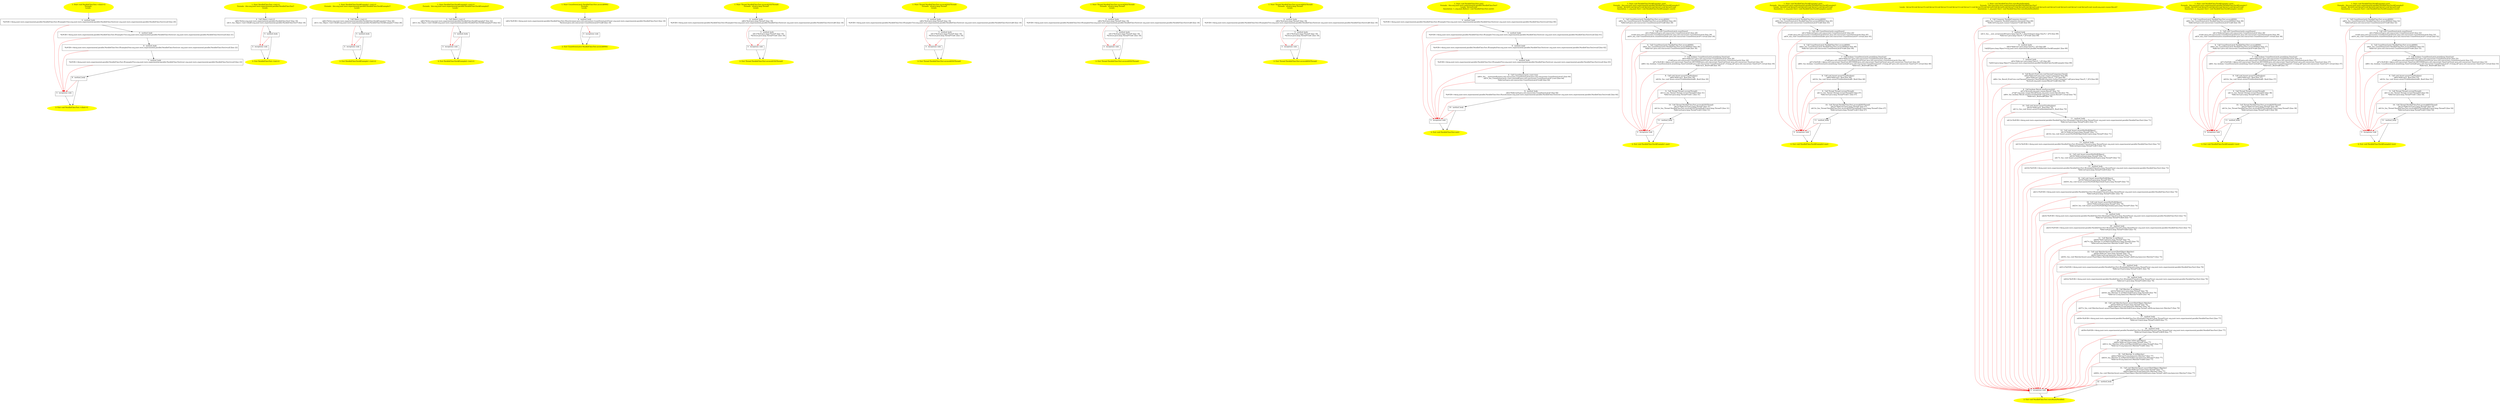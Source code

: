 /* @generated */
digraph cfg {
"org.junit.tests.experimental.parallel.ParallelClassTest.<clinit>():void.ed14910e96f1af2b499c34c00a89b04c_1" [label="1: Start void ParallelClassTest.<clinit>()\nFormals: \nLocals:  \n  " color=yellow style=filled]
	

	 "org.junit.tests.experimental.parallel.ParallelClassTest.<clinit>():void.ed14910e96f1af2b499c34c00a89b04c_1" -> "org.junit.tests.experimental.parallel.ParallelClassTest.<clinit>():void.ed14910e96f1af2b499c34c00a89b04c_4" ;
"org.junit.tests.experimental.parallel.ParallelClassTest.<clinit>():void.ed14910e96f1af2b499c34c00a89b04c_2" [label="2: Exit void ParallelClassTest.<clinit>() \n  " color=yellow style=filled]
	

"org.junit.tests.experimental.parallel.ParallelClassTest.<clinit>():void.ed14910e96f1af2b499c34c00a89b04c_3" [label="3:  exceptions sink \n  " shape="box"]
	

	 "org.junit.tests.experimental.parallel.ParallelClassTest.<clinit>():void.ed14910e96f1af2b499c34c00a89b04c_3" -> "org.junit.tests.experimental.parallel.ParallelClassTest.<clinit>():void.ed14910e96f1af2b499c34c00a89b04c_2" ;
"org.junit.tests.experimental.parallel.ParallelClassTest.<clinit>():void.ed14910e96f1af2b499c34c00a89b04c_4" [label="4:  method_body \n   *&#GB<>$org.junit.tests.experimental.parallel.ParallelClassTest.fExample1One:org.junit.tests.experimental.parallel.ParallelClassTest(root org.junit.tests.experimental.parallel.ParallelClassTest)=null [line 20]\n " shape="box"]
	

	 "org.junit.tests.experimental.parallel.ParallelClassTest.<clinit>():void.ed14910e96f1af2b499c34c00a89b04c_4" -> "org.junit.tests.experimental.parallel.ParallelClassTest.<clinit>():void.ed14910e96f1af2b499c34c00a89b04c_5" ;
	 "org.junit.tests.experimental.parallel.ParallelClassTest.<clinit>():void.ed14910e96f1af2b499c34c00a89b04c_4" -> "org.junit.tests.experimental.parallel.ParallelClassTest.<clinit>():void.ed14910e96f1af2b499c34c00a89b04c_3" [color="red" ];
"org.junit.tests.experimental.parallel.ParallelClassTest.<clinit>():void.ed14910e96f1af2b499c34c00a89b04c_5" [label="5:  method_body \n   *&#GB<>$org.junit.tests.experimental.parallel.ParallelClassTest.fExample1Two:org.junit.tests.experimental.parallel.ParallelClassTest(root org.junit.tests.experimental.parallel.ParallelClassTest)=null [line 21]\n " shape="box"]
	

	 "org.junit.tests.experimental.parallel.ParallelClassTest.<clinit>():void.ed14910e96f1af2b499c34c00a89b04c_5" -> "org.junit.tests.experimental.parallel.ParallelClassTest.<clinit>():void.ed14910e96f1af2b499c34c00a89b04c_6" ;
	 "org.junit.tests.experimental.parallel.ParallelClassTest.<clinit>():void.ed14910e96f1af2b499c34c00a89b04c_5" -> "org.junit.tests.experimental.parallel.ParallelClassTest.<clinit>():void.ed14910e96f1af2b499c34c00a89b04c_3" [color="red" ];
"org.junit.tests.experimental.parallel.ParallelClassTest.<clinit>():void.ed14910e96f1af2b499c34c00a89b04c_6" [label="6:  method_body \n   *&#GB<>$org.junit.tests.experimental.parallel.ParallelClassTest.fExample2One:org.junit.tests.experimental.parallel.ParallelClassTest(root org.junit.tests.experimental.parallel.ParallelClassTest)=null [line 22]\n " shape="box"]
	

	 "org.junit.tests.experimental.parallel.ParallelClassTest.<clinit>():void.ed14910e96f1af2b499c34c00a89b04c_6" -> "org.junit.tests.experimental.parallel.ParallelClassTest.<clinit>():void.ed14910e96f1af2b499c34c00a89b04c_7" ;
	 "org.junit.tests.experimental.parallel.ParallelClassTest.<clinit>():void.ed14910e96f1af2b499c34c00a89b04c_6" -> "org.junit.tests.experimental.parallel.ParallelClassTest.<clinit>():void.ed14910e96f1af2b499c34c00a89b04c_3" [color="red" ];
"org.junit.tests.experimental.parallel.ParallelClassTest.<clinit>():void.ed14910e96f1af2b499c34c00a89b04c_7" [label="7:  method_body \n   *&#GB<>$org.junit.tests.experimental.parallel.ParallelClassTest.fExample2Two:org.junit.tests.experimental.parallel.ParallelClassTest(root org.junit.tests.experimental.parallel.ParallelClassTest)=null [line 23]\n " shape="box"]
	

	 "org.junit.tests.experimental.parallel.ParallelClassTest.<clinit>():void.ed14910e96f1af2b499c34c00a89b04c_7" -> "org.junit.tests.experimental.parallel.ParallelClassTest.<clinit>():void.ed14910e96f1af2b499c34c00a89b04c_8" ;
	 "org.junit.tests.experimental.parallel.ParallelClassTest.<clinit>():void.ed14910e96f1af2b499c34c00a89b04c_7" -> "org.junit.tests.experimental.parallel.ParallelClassTest.<clinit>():void.ed14910e96f1af2b499c34c00a89b04c_3" [color="red" ];
"org.junit.tests.experimental.parallel.ParallelClassTest.<clinit>():void.ed14910e96f1af2b499c34c00a89b04c_8" [label="8:  method_body \n  " shape="box"]
	

	 "org.junit.tests.experimental.parallel.ParallelClassTest.<clinit>():void.ed14910e96f1af2b499c34c00a89b04c_8" -> "org.junit.tests.experimental.parallel.ParallelClassTest.<clinit>():void.ed14910e96f1af2b499c34c00a89b04c_2" ;
	 "org.junit.tests.experimental.parallel.ParallelClassTest.<clinit>():void.ed14910e96f1af2b499c34c00a89b04c_8" -> "org.junit.tests.experimental.parallel.ParallelClassTest.<clinit>():void.ed14910e96f1af2b499c34c00a89b04c_3" [color="red" ];
"org.junit.tests.experimental.parallel.ParallelClassTest.<init>().e1bb226e4bddf5338a03a6ffc1123237_1" [label="1: Start ParallelClassTest.<init>()\nFormals:  this:org.junit.tests.experimental.parallel.ParallelClassTest*\nLocals:  \n  " color=yellow style=filled]
	

	 "org.junit.tests.experimental.parallel.ParallelClassTest.<init>().e1bb226e4bddf5338a03a6ffc1123237_1" -> "org.junit.tests.experimental.parallel.ParallelClassTest.<init>().e1bb226e4bddf5338a03a6ffc1123237_4" ;
"org.junit.tests.experimental.parallel.ParallelClassTest.<init>().e1bb226e4bddf5338a03a6ffc1123237_2" [label="2: Exit ParallelClassTest.<init>() \n  " color=yellow style=filled]
	

"org.junit.tests.experimental.parallel.ParallelClassTest.<init>().e1bb226e4bddf5338a03a6ffc1123237_3" [label="3:  exceptions sink \n  " shape="box"]
	

	 "org.junit.tests.experimental.parallel.ParallelClassTest.<init>().e1bb226e4bddf5338a03a6ffc1123237_3" -> "org.junit.tests.experimental.parallel.ParallelClassTest.<init>().e1bb226e4bddf5338a03a6ffc1123237_2" ;
"org.junit.tests.experimental.parallel.ParallelClassTest.<init>().e1bb226e4bddf5338a03a6ffc1123237_4" [label="4:  Call Object.<init>() \n   n$0=*&this:org.junit.tests.experimental.parallel.ParallelClassTest* [line 18]\n  n$1=_fun_Object.<init>()(n$0:org.junit.tests.experimental.parallel.ParallelClassTest*) [line 18]\n " shape="box"]
	

	 "org.junit.tests.experimental.parallel.ParallelClassTest.<init>().e1bb226e4bddf5338a03a6ffc1123237_4" -> "org.junit.tests.experimental.parallel.ParallelClassTest.<init>().e1bb226e4bddf5338a03a6ffc1123237_5" ;
	 "org.junit.tests.experimental.parallel.ParallelClassTest.<init>().e1bb226e4bddf5338a03a6ffc1123237_4" -> "org.junit.tests.experimental.parallel.ParallelClassTest.<init>().e1bb226e4bddf5338a03a6ffc1123237_3" [color="red" ];
"org.junit.tests.experimental.parallel.ParallelClassTest.<init>().e1bb226e4bddf5338a03a6ffc1123237_5" [label="5:  method_body \n  " shape="box"]
	

	 "org.junit.tests.experimental.parallel.ParallelClassTest.<init>().e1bb226e4bddf5338a03a6ffc1123237_5" -> "org.junit.tests.experimental.parallel.ParallelClassTest.<init>().e1bb226e4bddf5338a03a6ffc1123237_2" ;
	 "org.junit.tests.experimental.parallel.ParallelClassTest.<init>().e1bb226e4bddf5338a03a6ffc1123237_5" -> "org.junit.tests.experimental.parallel.ParallelClassTest.<init>().e1bb226e4bddf5338a03a6ffc1123237_3" [color="red" ];
"org.junit.tests.experimental.parallel.ParallelClassTest$Example1.<init>().1deca361c49bc027f1fee870ca513f52_1" [label="1: Start ParallelClassTest$Example1.<init>()\nFormals:  this:org.junit.tests.experimental.parallel.ParallelClassTest$Example1*\nLocals:  \n  " color=yellow style=filled]
	

	 "org.junit.tests.experimental.parallel.ParallelClassTest$Example1.<init>().1deca361c49bc027f1fee870ca513f52_1" -> "org.junit.tests.experimental.parallel.ParallelClassTest$Example1.<init>().1deca361c49bc027f1fee870ca513f52_4" ;
"org.junit.tests.experimental.parallel.ParallelClassTest$Example1.<init>().1deca361c49bc027f1fee870ca513f52_2" [label="2: Exit ParallelClassTest$Example1.<init>() \n  " color=yellow style=filled]
	

"org.junit.tests.experimental.parallel.ParallelClassTest$Example1.<init>().1deca361c49bc027f1fee870ca513f52_3" [label="3:  exceptions sink \n  " shape="box"]
	

	 "org.junit.tests.experimental.parallel.ParallelClassTest$Example1.<init>().1deca361c49bc027f1fee870ca513f52_3" -> "org.junit.tests.experimental.parallel.ParallelClassTest$Example1.<init>().1deca361c49bc027f1fee870ca513f52_2" ;
"org.junit.tests.experimental.parallel.ParallelClassTest$Example1.<init>().1deca361c49bc027f1fee870ca513f52_4" [label="4:  Call Object.<init>() \n   n$0=*&this:org.junit.tests.experimental.parallel.ParallelClassTest$Example1* [line 26]\n  n$1=_fun_Object.<init>()(n$0:org.junit.tests.experimental.parallel.ParallelClassTest$Example1*) [line 26]\n " shape="box"]
	

	 "org.junit.tests.experimental.parallel.ParallelClassTest$Example1.<init>().1deca361c49bc027f1fee870ca513f52_4" -> "org.junit.tests.experimental.parallel.ParallelClassTest$Example1.<init>().1deca361c49bc027f1fee870ca513f52_5" ;
	 "org.junit.tests.experimental.parallel.ParallelClassTest$Example1.<init>().1deca361c49bc027f1fee870ca513f52_4" -> "org.junit.tests.experimental.parallel.ParallelClassTest$Example1.<init>().1deca361c49bc027f1fee870ca513f52_3" [color="red" ];
"org.junit.tests.experimental.parallel.ParallelClassTest$Example1.<init>().1deca361c49bc027f1fee870ca513f52_5" [label="5:  method_body \n  " shape="box"]
	

	 "org.junit.tests.experimental.parallel.ParallelClassTest$Example1.<init>().1deca361c49bc027f1fee870ca513f52_5" -> "org.junit.tests.experimental.parallel.ParallelClassTest$Example1.<init>().1deca361c49bc027f1fee870ca513f52_2" ;
	 "org.junit.tests.experimental.parallel.ParallelClassTest$Example1.<init>().1deca361c49bc027f1fee870ca513f52_5" -> "org.junit.tests.experimental.parallel.ParallelClassTest$Example1.<init>().1deca361c49bc027f1fee870ca513f52_3" [color="red" ];
"org.junit.tests.experimental.parallel.ParallelClassTest$Example2.<init>().4a90157231f732d731e1a24b99ba8b67_1" [label="1: Start ParallelClassTest$Example2.<init>()\nFormals:  this:org.junit.tests.experimental.parallel.ParallelClassTest$Example2*\nLocals:  \n  " color=yellow style=filled]
	

	 "org.junit.tests.experimental.parallel.ParallelClassTest$Example2.<init>().4a90157231f732d731e1a24b99ba8b67_1" -> "org.junit.tests.experimental.parallel.ParallelClassTest$Example2.<init>().4a90157231f732d731e1a24b99ba8b67_4" ;
"org.junit.tests.experimental.parallel.ParallelClassTest$Example2.<init>().4a90157231f732d731e1a24b99ba8b67_2" [label="2: Exit ParallelClassTest$Example2.<init>() \n  " color=yellow style=filled]
	

"org.junit.tests.experimental.parallel.ParallelClassTest$Example2.<init>().4a90157231f732d731e1a24b99ba8b67_3" [label="3:  exceptions sink \n  " shape="box"]
	

	 "org.junit.tests.experimental.parallel.ParallelClassTest$Example2.<init>().4a90157231f732d731e1a24b99ba8b67_3" -> "org.junit.tests.experimental.parallel.ParallelClassTest$Example2.<init>().4a90157231f732d731e1a24b99ba8b67_2" ;
"org.junit.tests.experimental.parallel.ParallelClassTest$Example2.<init>().4a90157231f732d731e1a24b99ba8b67_4" [label="4:  Call Object.<init>() \n   n$0=*&this:org.junit.tests.experimental.parallel.ParallelClassTest$Example2* [line 42]\n  n$1=_fun_Object.<init>()(n$0:org.junit.tests.experimental.parallel.ParallelClassTest$Example2*) [line 42]\n " shape="box"]
	

	 "org.junit.tests.experimental.parallel.ParallelClassTest$Example2.<init>().4a90157231f732d731e1a24b99ba8b67_4" -> "org.junit.tests.experimental.parallel.ParallelClassTest$Example2.<init>().4a90157231f732d731e1a24b99ba8b67_5" ;
	 "org.junit.tests.experimental.parallel.ParallelClassTest$Example2.<init>().4a90157231f732d731e1a24b99ba8b67_4" -> "org.junit.tests.experimental.parallel.ParallelClassTest$Example2.<init>().4a90157231f732d731e1a24b99ba8b67_3" [color="red" ];
"org.junit.tests.experimental.parallel.ParallelClassTest$Example2.<init>().4a90157231f732d731e1a24b99ba8b67_5" [label="5:  method_body \n  " shape="box"]
	

	 "org.junit.tests.experimental.parallel.ParallelClassTest$Example2.<init>().4a90157231f732d731e1a24b99ba8b67_5" -> "org.junit.tests.experimental.parallel.ParallelClassTest$Example2.<init>().4a90157231f732d731e1a24b99ba8b67_2" ;
	 "org.junit.tests.experimental.parallel.ParallelClassTest$Example2.<init>().4a90157231f732d731e1a24b99ba8b67_5" -> "org.junit.tests.experimental.parallel.ParallelClassTest$Example2.<init>().4a90157231f732d731e1a24b99ba8b67_3" [color="red" ];
"org.junit.tests.experimental.parallel.ParallelClassTest.access$000():java.util.concurrent.CountDownL.4779f2931612f76856e7ce0763037679_1" [label="1: Start CountDownLatch ParallelClassTest.access$000()\nFormals: \nLocals:  \n  " color=yellow style=filled]
	

	 "org.junit.tests.experimental.parallel.ParallelClassTest.access$000():java.util.concurrent.CountDownL.4779f2931612f76856e7ce0763037679_1" -> "org.junit.tests.experimental.parallel.ParallelClassTest.access$000():java.util.concurrent.CountDownL.4779f2931612f76856e7ce0763037679_4" ;
"org.junit.tests.experimental.parallel.ParallelClassTest.access$000():java.util.concurrent.CountDownL.4779f2931612f76856e7ce0763037679_2" [label="2: Exit CountDownLatch ParallelClassTest.access$000() \n  " color=yellow style=filled]
	

"org.junit.tests.experimental.parallel.ParallelClassTest.access$000():java.util.concurrent.CountDownL.4779f2931612f76856e7ce0763037679_3" [label="3:  exceptions sink \n  " shape="box"]
	

	 "org.junit.tests.experimental.parallel.ParallelClassTest.access$000():java.util.concurrent.CountDownL.4779f2931612f76856e7ce0763037679_3" -> "org.junit.tests.experimental.parallel.ParallelClassTest.access$000():java.util.concurrent.CountDownL.4779f2931612f76856e7ce0763037679_2" ;
"org.junit.tests.experimental.parallel.ParallelClassTest.access$000():java.util.concurrent.CountDownL.4779f2931612f76856e7ce0763037679_4" [label="4:  method_body \n   n$0=*&#GB<>$org.junit.tests.experimental.parallel.ParallelClassTest.fSynchronizer:java.util.concurrent.CountDownLatch*(root org.junit.tests.experimental.parallel.ParallelClassTest) [line 18]\n  *&return:java.util.concurrent.CountDownLatch*=n$0 [line 18]\n " shape="box"]
	

	 "org.junit.tests.experimental.parallel.ParallelClassTest.access$000():java.util.concurrent.CountDownL.4779f2931612f76856e7ce0763037679_4" -> "org.junit.tests.experimental.parallel.ParallelClassTest.access$000():java.util.concurrent.CountDownL.4779f2931612f76856e7ce0763037679_2" ;
	 "org.junit.tests.experimental.parallel.ParallelClassTest.access$000():java.util.concurrent.CountDownL.4779f2931612f76856e7ce0763037679_4" -> "org.junit.tests.experimental.parallel.ParallelClassTest.access$000():java.util.concurrent.CountDownL.4779f2931612f76856e7ce0763037679_3" [color="red" ];
"org.junit.tests.experimental.parallel.ParallelClassTest.access$102(java.lang.Thread):java.lang.Threa.bdd04395e04fefa6a8e44587c1c4fe0c_1" [label="1: Start Thread ParallelClassTest.access$102(Thread)\nFormals:  x0:java.lang.Thread*\nLocals:  \n  " color=yellow style=filled]
	

	 "org.junit.tests.experimental.parallel.ParallelClassTest.access$102(java.lang.Thread):java.lang.Threa.bdd04395e04fefa6a8e44587c1c4fe0c_1" -> "org.junit.tests.experimental.parallel.ParallelClassTest.access$102(java.lang.Thread):java.lang.Threa.bdd04395e04fefa6a8e44587c1c4fe0c_4" ;
"org.junit.tests.experimental.parallel.ParallelClassTest.access$102(java.lang.Thread):java.lang.Threa.bdd04395e04fefa6a8e44587c1c4fe0c_2" [label="2: Exit Thread ParallelClassTest.access$102(Thread) \n  " color=yellow style=filled]
	

"org.junit.tests.experimental.parallel.ParallelClassTest.access$102(java.lang.Thread):java.lang.Threa.bdd04395e04fefa6a8e44587c1c4fe0c_3" [label="3:  exceptions sink \n  " shape="box"]
	

	 "org.junit.tests.experimental.parallel.ParallelClassTest.access$102(java.lang.Thread):java.lang.Threa.bdd04395e04fefa6a8e44587c1c4fe0c_3" -> "org.junit.tests.experimental.parallel.ParallelClassTest.access$102(java.lang.Thread):java.lang.Threa.bdd04395e04fefa6a8e44587c1c4fe0c_2" ;
"org.junit.tests.experimental.parallel.ParallelClassTest.access$102(java.lang.Thread):java.lang.Threa.bdd04395e04fefa6a8e44587c1c4fe0c_4" [label="4:  method_body \n   n$0=*&x0:java.lang.Thread* [line 18]\n  *&#GB<>$org.junit.tests.experimental.parallel.ParallelClassTest.fExample1One:org.junit.tests.experimental.parallel.ParallelClassTest(root org.junit.tests.experimental.parallel.ParallelClassTest)=n$0 [line 18]\n " shape="box"]
	

	 "org.junit.tests.experimental.parallel.ParallelClassTest.access$102(java.lang.Thread):java.lang.Threa.bdd04395e04fefa6a8e44587c1c4fe0c_4" -> "org.junit.tests.experimental.parallel.ParallelClassTest.access$102(java.lang.Thread):java.lang.Threa.bdd04395e04fefa6a8e44587c1c4fe0c_5" ;
	 "org.junit.tests.experimental.parallel.ParallelClassTest.access$102(java.lang.Thread):java.lang.Threa.bdd04395e04fefa6a8e44587c1c4fe0c_4" -> "org.junit.tests.experimental.parallel.ParallelClassTest.access$102(java.lang.Thread):java.lang.Threa.bdd04395e04fefa6a8e44587c1c4fe0c_3" [color="red" ];
"org.junit.tests.experimental.parallel.ParallelClassTest.access$102(java.lang.Thread):java.lang.Threa.bdd04395e04fefa6a8e44587c1c4fe0c_5" [label="5:  method_body \n   n$1=*&x0:java.lang.Thread* [line 18]\n  *&return:java.lang.Thread*=n$1 [line 18]\n " shape="box"]
	

	 "org.junit.tests.experimental.parallel.ParallelClassTest.access$102(java.lang.Thread):java.lang.Threa.bdd04395e04fefa6a8e44587c1c4fe0c_5" -> "org.junit.tests.experimental.parallel.ParallelClassTest.access$102(java.lang.Thread):java.lang.Threa.bdd04395e04fefa6a8e44587c1c4fe0c_2" ;
	 "org.junit.tests.experimental.parallel.ParallelClassTest.access$102(java.lang.Thread):java.lang.Threa.bdd04395e04fefa6a8e44587c1c4fe0c_5" -> "org.junit.tests.experimental.parallel.ParallelClassTest.access$102(java.lang.Thread):java.lang.Threa.bdd04395e04fefa6a8e44587c1c4fe0c_3" [color="red" ];
"org.junit.tests.experimental.parallel.ParallelClassTest.access$202(java.lang.Thread):java.lang.Threa.ba1df7fd58ac37ea867ed904fed39329_1" [label="1: Start Thread ParallelClassTest.access$202(Thread)\nFormals:  x0:java.lang.Thread*\nLocals:  \n  " color=yellow style=filled]
	

	 "org.junit.tests.experimental.parallel.ParallelClassTest.access$202(java.lang.Thread):java.lang.Threa.ba1df7fd58ac37ea867ed904fed39329_1" -> "org.junit.tests.experimental.parallel.ParallelClassTest.access$202(java.lang.Thread):java.lang.Threa.ba1df7fd58ac37ea867ed904fed39329_4" ;
"org.junit.tests.experimental.parallel.ParallelClassTest.access$202(java.lang.Thread):java.lang.Threa.ba1df7fd58ac37ea867ed904fed39329_2" [label="2: Exit Thread ParallelClassTest.access$202(Thread) \n  " color=yellow style=filled]
	

"org.junit.tests.experimental.parallel.ParallelClassTest.access$202(java.lang.Thread):java.lang.Threa.ba1df7fd58ac37ea867ed904fed39329_3" [label="3:  exceptions sink \n  " shape="box"]
	

	 "org.junit.tests.experimental.parallel.ParallelClassTest.access$202(java.lang.Thread):java.lang.Threa.ba1df7fd58ac37ea867ed904fed39329_3" -> "org.junit.tests.experimental.parallel.ParallelClassTest.access$202(java.lang.Thread):java.lang.Threa.ba1df7fd58ac37ea867ed904fed39329_2" ;
"org.junit.tests.experimental.parallel.ParallelClassTest.access$202(java.lang.Thread):java.lang.Threa.ba1df7fd58ac37ea867ed904fed39329_4" [label="4:  method_body \n   n$0=*&x0:java.lang.Thread* [line 18]\n  *&#GB<>$org.junit.tests.experimental.parallel.ParallelClassTest.fExample1Two:org.junit.tests.experimental.parallel.ParallelClassTest(root org.junit.tests.experimental.parallel.ParallelClassTest)=n$0 [line 18]\n " shape="box"]
	

	 "org.junit.tests.experimental.parallel.ParallelClassTest.access$202(java.lang.Thread):java.lang.Threa.ba1df7fd58ac37ea867ed904fed39329_4" -> "org.junit.tests.experimental.parallel.ParallelClassTest.access$202(java.lang.Thread):java.lang.Threa.ba1df7fd58ac37ea867ed904fed39329_5" ;
	 "org.junit.tests.experimental.parallel.ParallelClassTest.access$202(java.lang.Thread):java.lang.Threa.ba1df7fd58ac37ea867ed904fed39329_4" -> "org.junit.tests.experimental.parallel.ParallelClassTest.access$202(java.lang.Thread):java.lang.Threa.ba1df7fd58ac37ea867ed904fed39329_3" [color="red" ];
"org.junit.tests.experimental.parallel.ParallelClassTest.access$202(java.lang.Thread):java.lang.Threa.ba1df7fd58ac37ea867ed904fed39329_5" [label="5:  method_body \n   n$1=*&x0:java.lang.Thread* [line 18]\n  *&return:java.lang.Thread*=n$1 [line 18]\n " shape="box"]
	

	 "org.junit.tests.experimental.parallel.ParallelClassTest.access$202(java.lang.Thread):java.lang.Threa.ba1df7fd58ac37ea867ed904fed39329_5" -> "org.junit.tests.experimental.parallel.ParallelClassTest.access$202(java.lang.Thread):java.lang.Threa.ba1df7fd58ac37ea867ed904fed39329_2" ;
	 "org.junit.tests.experimental.parallel.ParallelClassTest.access$202(java.lang.Thread):java.lang.Threa.ba1df7fd58ac37ea867ed904fed39329_5" -> "org.junit.tests.experimental.parallel.ParallelClassTest.access$202(java.lang.Thread):java.lang.Threa.ba1df7fd58ac37ea867ed904fed39329_3" [color="red" ];
"org.junit.tests.experimental.parallel.ParallelClassTest.access$302(java.lang.Thread):java.lang.Threa.6a221b27075f41d3d0a096855866e5c2_1" [label="1: Start Thread ParallelClassTest.access$302(Thread)\nFormals:  x0:java.lang.Thread*\nLocals:  \n  " color=yellow style=filled]
	

	 "org.junit.tests.experimental.parallel.ParallelClassTest.access$302(java.lang.Thread):java.lang.Threa.6a221b27075f41d3d0a096855866e5c2_1" -> "org.junit.tests.experimental.parallel.ParallelClassTest.access$302(java.lang.Thread):java.lang.Threa.6a221b27075f41d3d0a096855866e5c2_4" ;
"org.junit.tests.experimental.parallel.ParallelClassTest.access$302(java.lang.Thread):java.lang.Threa.6a221b27075f41d3d0a096855866e5c2_2" [label="2: Exit Thread ParallelClassTest.access$302(Thread) \n  " color=yellow style=filled]
	

"org.junit.tests.experimental.parallel.ParallelClassTest.access$302(java.lang.Thread):java.lang.Threa.6a221b27075f41d3d0a096855866e5c2_3" [label="3:  exceptions sink \n  " shape="box"]
	

	 "org.junit.tests.experimental.parallel.ParallelClassTest.access$302(java.lang.Thread):java.lang.Threa.6a221b27075f41d3d0a096855866e5c2_3" -> "org.junit.tests.experimental.parallel.ParallelClassTest.access$302(java.lang.Thread):java.lang.Threa.6a221b27075f41d3d0a096855866e5c2_2" ;
"org.junit.tests.experimental.parallel.ParallelClassTest.access$302(java.lang.Thread):java.lang.Threa.6a221b27075f41d3d0a096855866e5c2_4" [label="4:  method_body \n   n$0=*&x0:java.lang.Thread* [line 18]\n  *&#GB<>$org.junit.tests.experimental.parallel.ParallelClassTest.fExample2One:org.junit.tests.experimental.parallel.ParallelClassTest(root org.junit.tests.experimental.parallel.ParallelClassTest)=n$0 [line 18]\n " shape="box"]
	

	 "org.junit.tests.experimental.parallel.ParallelClassTest.access$302(java.lang.Thread):java.lang.Threa.6a221b27075f41d3d0a096855866e5c2_4" -> "org.junit.tests.experimental.parallel.ParallelClassTest.access$302(java.lang.Thread):java.lang.Threa.6a221b27075f41d3d0a096855866e5c2_5" ;
	 "org.junit.tests.experimental.parallel.ParallelClassTest.access$302(java.lang.Thread):java.lang.Threa.6a221b27075f41d3d0a096855866e5c2_4" -> "org.junit.tests.experimental.parallel.ParallelClassTest.access$302(java.lang.Thread):java.lang.Threa.6a221b27075f41d3d0a096855866e5c2_3" [color="red" ];
"org.junit.tests.experimental.parallel.ParallelClassTest.access$302(java.lang.Thread):java.lang.Threa.6a221b27075f41d3d0a096855866e5c2_5" [label="5:  method_body \n   n$1=*&x0:java.lang.Thread* [line 18]\n  *&return:java.lang.Thread*=n$1 [line 18]\n " shape="box"]
	

	 "org.junit.tests.experimental.parallel.ParallelClassTest.access$302(java.lang.Thread):java.lang.Threa.6a221b27075f41d3d0a096855866e5c2_5" -> "org.junit.tests.experimental.parallel.ParallelClassTest.access$302(java.lang.Thread):java.lang.Threa.6a221b27075f41d3d0a096855866e5c2_2" ;
	 "org.junit.tests.experimental.parallel.ParallelClassTest.access$302(java.lang.Thread):java.lang.Threa.6a221b27075f41d3d0a096855866e5c2_5" -> "org.junit.tests.experimental.parallel.ParallelClassTest.access$302(java.lang.Thread):java.lang.Threa.6a221b27075f41d3d0a096855866e5c2_3" [color="red" ];
"org.junit.tests.experimental.parallel.ParallelClassTest.access$402(java.lang.Thread):java.lang.Threa.c9b8c5e66703fd029927799069f42765_1" [label="1: Start Thread ParallelClassTest.access$402(Thread)\nFormals:  x0:java.lang.Thread*\nLocals:  \n  " color=yellow style=filled]
	

	 "org.junit.tests.experimental.parallel.ParallelClassTest.access$402(java.lang.Thread):java.lang.Threa.c9b8c5e66703fd029927799069f42765_1" -> "org.junit.tests.experimental.parallel.ParallelClassTest.access$402(java.lang.Thread):java.lang.Threa.c9b8c5e66703fd029927799069f42765_4" ;
"org.junit.tests.experimental.parallel.ParallelClassTest.access$402(java.lang.Thread):java.lang.Threa.c9b8c5e66703fd029927799069f42765_2" [label="2: Exit Thread ParallelClassTest.access$402(Thread) \n  " color=yellow style=filled]
	

"org.junit.tests.experimental.parallel.ParallelClassTest.access$402(java.lang.Thread):java.lang.Threa.c9b8c5e66703fd029927799069f42765_3" [label="3:  exceptions sink \n  " shape="box"]
	

	 "org.junit.tests.experimental.parallel.ParallelClassTest.access$402(java.lang.Thread):java.lang.Threa.c9b8c5e66703fd029927799069f42765_3" -> "org.junit.tests.experimental.parallel.ParallelClassTest.access$402(java.lang.Thread):java.lang.Threa.c9b8c5e66703fd029927799069f42765_2" ;
"org.junit.tests.experimental.parallel.ParallelClassTest.access$402(java.lang.Thread):java.lang.Threa.c9b8c5e66703fd029927799069f42765_4" [label="4:  method_body \n   n$0=*&x0:java.lang.Thread* [line 18]\n  *&#GB<>$org.junit.tests.experimental.parallel.ParallelClassTest.fExample2Two:org.junit.tests.experimental.parallel.ParallelClassTest(root org.junit.tests.experimental.parallel.ParallelClassTest)=n$0 [line 18]\n " shape="box"]
	

	 "org.junit.tests.experimental.parallel.ParallelClassTest.access$402(java.lang.Thread):java.lang.Threa.c9b8c5e66703fd029927799069f42765_4" -> "org.junit.tests.experimental.parallel.ParallelClassTest.access$402(java.lang.Thread):java.lang.Threa.c9b8c5e66703fd029927799069f42765_5" ;
	 "org.junit.tests.experimental.parallel.ParallelClassTest.access$402(java.lang.Thread):java.lang.Threa.c9b8c5e66703fd029927799069f42765_4" -> "org.junit.tests.experimental.parallel.ParallelClassTest.access$402(java.lang.Thread):java.lang.Threa.c9b8c5e66703fd029927799069f42765_3" [color="red" ];
"org.junit.tests.experimental.parallel.ParallelClassTest.access$402(java.lang.Thread):java.lang.Threa.c9b8c5e66703fd029927799069f42765_5" [label="5:  method_body \n   n$1=*&x0:java.lang.Thread* [line 18]\n  *&return:java.lang.Thread*=n$1 [line 18]\n " shape="box"]
	

	 "org.junit.tests.experimental.parallel.ParallelClassTest.access$402(java.lang.Thread):java.lang.Threa.c9b8c5e66703fd029927799069f42765_5" -> "org.junit.tests.experimental.parallel.ParallelClassTest.access$402(java.lang.Thread):java.lang.Threa.c9b8c5e66703fd029927799069f42765_2" ;
	 "org.junit.tests.experimental.parallel.ParallelClassTest.access$402(java.lang.Thread):java.lang.Threa.c9b8c5e66703fd029927799069f42765_5" -> "org.junit.tests.experimental.parallel.ParallelClassTest.access$402(java.lang.Thread):java.lang.Threa.c9b8c5e66703fd029927799069f42765_3" [color="red" ];
"org.junit.tests.experimental.parallel.ParallelClassTest.init():void.0ec5daed476d36edc61479f221e7f1c6_1" [label="1: Start void ParallelClassTest.init()\nFormals:  this:org.junit.tests.experimental.parallel.ParallelClassTest*\nLocals:  $irvar0:void\nAnnotation: <_org.junit.Before> void ParallelClassTest.init()() \n  " color=yellow style=filled]
	

	 "org.junit.tests.experimental.parallel.ParallelClassTest.init():void.0ec5daed476d36edc61479f221e7f1c6_1" -> "org.junit.tests.experimental.parallel.ParallelClassTest.init():void.0ec5daed476d36edc61479f221e7f1c6_4" ;
"org.junit.tests.experimental.parallel.ParallelClassTest.init():void.0ec5daed476d36edc61479f221e7f1c6_2" [label="2: Exit void ParallelClassTest.init() \n  " color=yellow style=filled]
	

"org.junit.tests.experimental.parallel.ParallelClassTest.init():void.0ec5daed476d36edc61479f221e7f1c6_3" [label="3:  exceptions sink \n  " shape="box"]
	

	 "org.junit.tests.experimental.parallel.ParallelClassTest.init():void.0ec5daed476d36edc61479f221e7f1c6_3" -> "org.junit.tests.experimental.parallel.ParallelClassTest.init():void.0ec5daed476d36edc61479f221e7f1c6_2" ;
"org.junit.tests.experimental.parallel.ParallelClassTest.init():void.0ec5daed476d36edc61479f221e7f1c6_4" [label="4:  method_body \n   *&#GB<>$org.junit.tests.experimental.parallel.ParallelClassTest.fExample1One:org.junit.tests.experimental.parallel.ParallelClassTest(root org.junit.tests.experimental.parallel.ParallelClassTest)=null [line 60]\n " shape="box"]
	

	 "org.junit.tests.experimental.parallel.ParallelClassTest.init():void.0ec5daed476d36edc61479f221e7f1c6_4" -> "org.junit.tests.experimental.parallel.ParallelClassTest.init():void.0ec5daed476d36edc61479f221e7f1c6_5" ;
	 "org.junit.tests.experimental.parallel.ParallelClassTest.init():void.0ec5daed476d36edc61479f221e7f1c6_4" -> "org.junit.tests.experimental.parallel.ParallelClassTest.init():void.0ec5daed476d36edc61479f221e7f1c6_3" [color="red" ];
"org.junit.tests.experimental.parallel.ParallelClassTest.init():void.0ec5daed476d36edc61479f221e7f1c6_5" [label="5:  method_body \n   *&#GB<>$org.junit.tests.experimental.parallel.ParallelClassTest.fExample1Two:org.junit.tests.experimental.parallel.ParallelClassTest(root org.junit.tests.experimental.parallel.ParallelClassTest)=null [line 61]\n " shape="box"]
	

	 "org.junit.tests.experimental.parallel.ParallelClassTest.init():void.0ec5daed476d36edc61479f221e7f1c6_5" -> "org.junit.tests.experimental.parallel.ParallelClassTest.init():void.0ec5daed476d36edc61479f221e7f1c6_6" ;
	 "org.junit.tests.experimental.parallel.ParallelClassTest.init():void.0ec5daed476d36edc61479f221e7f1c6_5" -> "org.junit.tests.experimental.parallel.ParallelClassTest.init():void.0ec5daed476d36edc61479f221e7f1c6_3" [color="red" ];
"org.junit.tests.experimental.parallel.ParallelClassTest.init():void.0ec5daed476d36edc61479f221e7f1c6_6" [label="6:  method_body \n   *&#GB<>$org.junit.tests.experimental.parallel.ParallelClassTest.fExample2One:org.junit.tests.experimental.parallel.ParallelClassTest(root org.junit.tests.experimental.parallel.ParallelClassTest)=null [line 62]\n " shape="box"]
	

	 "org.junit.tests.experimental.parallel.ParallelClassTest.init():void.0ec5daed476d36edc61479f221e7f1c6_6" -> "org.junit.tests.experimental.parallel.ParallelClassTest.init():void.0ec5daed476d36edc61479f221e7f1c6_7" ;
	 "org.junit.tests.experimental.parallel.ParallelClassTest.init():void.0ec5daed476d36edc61479f221e7f1c6_6" -> "org.junit.tests.experimental.parallel.ParallelClassTest.init():void.0ec5daed476d36edc61479f221e7f1c6_3" [color="red" ];
"org.junit.tests.experimental.parallel.ParallelClassTest.init():void.0ec5daed476d36edc61479f221e7f1c6_7" [label="7:  method_body \n   *&#GB<>$org.junit.tests.experimental.parallel.ParallelClassTest.fExample2Two:org.junit.tests.experimental.parallel.ParallelClassTest(root org.junit.tests.experimental.parallel.ParallelClassTest)=null [line 63]\n " shape="box"]
	

	 "org.junit.tests.experimental.parallel.ParallelClassTest.init():void.0ec5daed476d36edc61479f221e7f1c6_7" -> "org.junit.tests.experimental.parallel.ParallelClassTest.init():void.0ec5daed476d36edc61479f221e7f1c6_8" ;
	 "org.junit.tests.experimental.parallel.ParallelClassTest.init():void.0ec5daed476d36edc61479f221e7f1c6_7" -> "org.junit.tests.experimental.parallel.ParallelClassTest.init():void.0ec5daed476d36edc61479f221e7f1c6_3" [color="red" ];
"org.junit.tests.experimental.parallel.ParallelClassTest.init():void.0ec5daed476d36edc61479f221e7f1c6_8" [label="8:  Call CountDownLatch.<init>(int) \n   n$0=_fun___new(sizeof(t=java.util.concurrent.CountDownLatch):java.util.concurrent.CountDownLatch*) [line 64]\n  n$1=_fun_CountDownLatch.<init>(int)(n$0:java.util.concurrent.CountDownLatch*,2:int) [line 64]\n  *&$irvar0:java.util.concurrent.CountDownLatch*=n$0 [line 64]\n " shape="box"]
	

	 "org.junit.tests.experimental.parallel.ParallelClassTest.init():void.0ec5daed476d36edc61479f221e7f1c6_8" -> "org.junit.tests.experimental.parallel.ParallelClassTest.init():void.0ec5daed476d36edc61479f221e7f1c6_9" ;
	 "org.junit.tests.experimental.parallel.ParallelClassTest.init():void.0ec5daed476d36edc61479f221e7f1c6_8" -> "org.junit.tests.experimental.parallel.ParallelClassTest.init():void.0ec5daed476d36edc61479f221e7f1c6_3" [color="red" ];
"org.junit.tests.experimental.parallel.ParallelClassTest.init():void.0ec5daed476d36edc61479f221e7f1c6_9" [label="9:  method_body \n   n$2=*&$irvar0:java.util.concurrent.CountDownLatch* [line 64]\n  *&#GB<>$org.junit.tests.experimental.parallel.ParallelClassTest.fSynchronizer:org.junit.tests.experimental.parallel.ParallelClassTest(root org.junit.tests.experimental.parallel.ParallelClassTest)=n$2 [line 64]\n " shape="box"]
	

	 "org.junit.tests.experimental.parallel.ParallelClassTest.init():void.0ec5daed476d36edc61479f221e7f1c6_9" -> "org.junit.tests.experimental.parallel.ParallelClassTest.init():void.0ec5daed476d36edc61479f221e7f1c6_10" ;
	 "org.junit.tests.experimental.parallel.ParallelClassTest.init():void.0ec5daed476d36edc61479f221e7f1c6_9" -> "org.junit.tests.experimental.parallel.ParallelClassTest.init():void.0ec5daed476d36edc61479f221e7f1c6_3" [color="red" ];
"org.junit.tests.experimental.parallel.ParallelClassTest.init():void.0ec5daed476d36edc61479f221e7f1c6_10" [label="10:  method_body \n  " shape="box"]
	

	 "org.junit.tests.experimental.parallel.ParallelClassTest.init():void.0ec5daed476d36edc61479f221e7f1c6_10" -> "org.junit.tests.experimental.parallel.ParallelClassTest.init():void.0ec5daed476d36edc61479f221e7f1c6_2" ;
	 "org.junit.tests.experimental.parallel.ParallelClassTest.init():void.0ec5daed476d36edc61479f221e7f1c6_10" -> "org.junit.tests.experimental.parallel.ParallelClassTest.init():void.0ec5daed476d36edc61479f221e7f1c6_3" [color="red" ];
"org.junit.tests.experimental.parallel.ParallelClassTest$Example1.one():void.d98593d81f97f721d55149b787bc8cb5_1" [label="1: Start void ParallelClassTest$Example1.one()\nFormals:  this:org.junit.tests.experimental.parallel.ParallelClassTest$Example1*\nLocals:  $irvar4:void $irvar3:void $irvar2:void $irvar1:void $irvar0:void\nAnnotation: <_org.junit.Test> void ParallelClassTest$Example1.one()() \n  " color=yellow style=filled]
	

	 "org.junit.tests.experimental.parallel.ParallelClassTest$Example1.one():void.d98593d81f97f721d55149b787bc8cb5_1" -> "org.junit.tests.experimental.parallel.ParallelClassTest$Example1.one():void.d98593d81f97f721d55149b787bc8cb5_4" ;
"org.junit.tests.experimental.parallel.ParallelClassTest$Example1.one():void.d98593d81f97f721d55149b787bc8cb5_2" [label="2: Exit void ParallelClassTest$Example1.one() \n  " color=yellow style=filled]
	

"org.junit.tests.experimental.parallel.ParallelClassTest$Example1.one():void.d98593d81f97f721d55149b787bc8cb5_3" [label="3:  exceptions sink \n  " shape="box"]
	

	 "org.junit.tests.experimental.parallel.ParallelClassTest$Example1.one():void.d98593d81f97f721d55149b787bc8cb5_3" -> "org.junit.tests.experimental.parallel.ParallelClassTest$Example1.one():void.d98593d81f97f721d55149b787bc8cb5_2" ;
"org.junit.tests.experimental.parallel.ParallelClassTest$Example1.one():void.d98593d81f97f721d55149b787bc8cb5_4" [label="4:  Call CountDownLatch ParallelClassTest.access$000() \n   n$0=_fun_CountDownLatch ParallelClassTest.access$000()() [line 29]\n  *&$irvar0:java.util.concurrent.CountDownLatch*=n$0 [line 29]\n " shape="box"]
	

	 "org.junit.tests.experimental.parallel.ParallelClassTest$Example1.one():void.d98593d81f97f721d55149b787bc8cb5_4" -> "org.junit.tests.experimental.parallel.ParallelClassTest$Example1.one():void.d98593d81f97f721d55149b787bc8cb5_5" ;
	 "org.junit.tests.experimental.parallel.ParallelClassTest$Example1.one():void.d98593d81f97f721d55149b787bc8cb5_4" -> "org.junit.tests.experimental.parallel.ParallelClassTest$Example1.one():void.d98593d81f97f721d55149b787bc8cb5_3" [color="red" ];
"org.junit.tests.experimental.parallel.ParallelClassTest$Example1.one():void.d98593d81f97f721d55149b787bc8cb5_5" [label="5:  Call void CountDownLatch.countDown() \n   n$1=*&$irvar0:java.util.concurrent.CountDownLatch* [line 29]\n  _=*n$1:java.util.concurrent.CountDownLatch*(root java.util.concurrent.CountDownLatch) [line 29]\n  n$3=_fun_void CountDownLatch.countDown()(n$1:java.util.concurrent.CountDownLatch*) virtual [line 29]\n " shape="box"]
	

	 "org.junit.tests.experimental.parallel.ParallelClassTest$Example1.one():void.d98593d81f97f721d55149b787bc8cb5_5" -> "org.junit.tests.experimental.parallel.ParallelClassTest$Example1.one():void.d98593d81f97f721d55149b787bc8cb5_6" ;
	 "org.junit.tests.experimental.parallel.ParallelClassTest$Example1.one():void.d98593d81f97f721d55149b787bc8cb5_5" -> "org.junit.tests.experimental.parallel.ParallelClassTest$Example1.one():void.d98593d81f97f721d55149b787bc8cb5_3" [color="red" ];
"org.junit.tests.experimental.parallel.ParallelClassTest$Example1.one():void.d98593d81f97f721d55149b787bc8cb5_6" [label="6:  Call CountDownLatch ParallelClassTest.access$000() \n   n$4=_fun_CountDownLatch ParallelClassTest.access$000()() [line 30]\n  *&$irvar1:java.util.concurrent.CountDownLatch*=n$4 [line 30]\n " shape="box"]
	

	 "org.junit.tests.experimental.parallel.ParallelClassTest$Example1.one():void.d98593d81f97f721d55149b787bc8cb5_6" -> "org.junit.tests.experimental.parallel.ParallelClassTest$Example1.one():void.d98593d81f97f721d55149b787bc8cb5_7" ;
	 "org.junit.tests.experimental.parallel.ParallelClassTest$Example1.one():void.d98593d81f97f721d55149b787bc8cb5_6" -> "org.junit.tests.experimental.parallel.ParallelClassTest$Example1.one():void.d98593d81f97f721d55149b787bc8cb5_3" [color="red" ];
"org.junit.tests.experimental.parallel.ParallelClassTest$Example1.one():void.d98593d81f97f721d55149b787bc8cb5_7" [label="7:  Call boolean CountDownLatch.await(long,TimeUnit) \n   n$5=*&$irvar1:java.util.concurrent.CountDownLatch* [line 30]\n  _=*n$5:java.util.concurrent.CountDownLatch*(root java.util.concurrent.CountDownLatch) [line 30]\n  n$7=*&#GB<>$java.util.concurrent.TimeUnit.SECONDS:java.util.concurrent.TimeUnit*(root java.util.concurrent.TimeUnit) [line 30]\n  n$8=_fun_boolean CountDownLatch.await(long,TimeUnit)(n$5:java.util.concurrent.CountDownLatch*,15:long,n$7:java.util.concurrent.TimeUnit*) virtual [line 30]\n  *&$irvar2:_Bool=n$8 [line 30]\n " shape="box"]
	

	 "org.junit.tests.experimental.parallel.ParallelClassTest$Example1.one():void.d98593d81f97f721d55149b787bc8cb5_7" -> "org.junit.tests.experimental.parallel.ParallelClassTest$Example1.one():void.d98593d81f97f721d55149b787bc8cb5_8" ;
	 "org.junit.tests.experimental.parallel.ParallelClassTest$Example1.one():void.d98593d81f97f721d55149b787bc8cb5_7" -> "org.junit.tests.experimental.parallel.ParallelClassTest$Example1.one():void.d98593d81f97f721d55149b787bc8cb5_3" [color="red" ];
"org.junit.tests.experimental.parallel.ParallelClassTest$Example1.one():void.d98593d81f97f721d55149b787bc8cb5_8" [label="8:  Call void Assert.assertTrue(boolean) \n   n$9=*&$irvar2:_Bool [line 30]\n  n$10=_fun_void Assert.assertTrue(boolean)(n$9:_Bool) [line 30]\n " shape="box"]
	

	 "org.junit.tests.experimental.parallel.ParallelClassTest$Example1.one():void.d98593d81f97f721d55149b787bc8cb5_8" -> "org.junit.tests.experimental.parallel.ParallelClassTest$Example1.one():void.d98593d81f97f721d55149b787bc8cb5_9" ;
	 "org.junit.tests.experimental.parallel.ParallelClassTest$Example1.one():void.d98593d81f97f721d55149b787bc8cb5_8" -> "org.junit.tests.experimental.parallel.ParallelClassTest$Example1.one():void.d98593d81f97f721d55149b787bc8cb5_3" [color="red" ];
"org.junit.tests.experimental.parallel.ParallelClassTest$Example1.one():void.d98593d81f97f721d55149b787bc8cb5_9" [label="9:  Call Thread Thread.currentThread() \n   n$11=_fun_Thread Thread.currentThread()() [line 31]\n  *&$irvar3:java.lang.Thread*=n$11 [line 31]\n " shape="box"]
	

	 "org.junit.tests.experimental.parallel.ParallelClassTest$Example1.one():void.d98593d81f97f721d55149b787bc8cb5_9" -> "org.junit.tests.experimental.parallel.ParallelClassTest$Example1.one():void.d98593d81f97f721d55149b787bc8cb5_10" ;
	 "org.junit.tests.experimental.parallel.ParallelClassTest$Example1.one():void.d98593d81f97f721d55149b787bc8cb5_9" -> "org.junit.tests.experimental.parallel.ParallelClassTest$Example1.one():void.d98593d81f97f721d55149b787bc8cb5_3" [color="red" ];
"org.junit.tests.experimental.parallel.ParallelClassTest$Example1.one():void.d98593d81f97f721d55149b787bc8cb5_10" [label="10:  Call Thread ParallelClassTest.access$102(Thread) \n   n$12=*&$irvar3:java.lang.Thread* [line 31]\n  n$13=_fun_Thread ParallelClassTest.access$102(Thread)(n$12:java.lang.Thread*) [line 31]\n  *&$irvar4:java.lang.Thread*=n$13 [line 31]\n " shape="box"]
	

	 "org.junit.tests.experimental.parallel.ParallelClassTest$Example1.one():void.d98593d81f97f721d55149b787bc8cb5_10" -> "org.junit.tests.experimental.parallel.ParallelClassTest$Example1.one():void.d98593d81f97f721d55149b787bc8cb5_11" ;
	 "org.junit.tests.experimental.parallel.ParallelClassTest$Example1.one():void.d98593d81f97f721d55149b787bc8cb5_10" -> "org.junit.tests.experimental.parallel.ParallelClassTest$Example1.one():void.d98593d81f97f721d55149b787bc8cb5_3" [color="red" ];
"org.junit.tests.experimental.parallel.ParallelClassTest$Example1.one():void.d98593d81f97f721d55149b787bc8cb5_11" [label="11:  method_body \n  " shape="box"]
	

	 "org.junit.tests.experimental.parallel.ParallelClassTest$Example1.one():void.d98593d81f97f721d55149b787bc8cb5_11" -> "org.junit.tests.experimental.parallel.ParallelClassTest$Example1.one():void.d98593d81f97f721d55149b787bc8cb5_2" ;
	 "org.junit.tests.experimental.parallel.ParallelClassTest$Example1.one():void.d98593d81f97f721d55149b787bc8cb5_11" -> "org.junit.tests.experimental.parallel.ParallelClassTest$Example1.one():void.d98593d81f97f721d55149b787bc8cb5_3" [color="red" ];
"org.junit.tests.experimental.parallel.ParallelClassTest$Example2.one():void.08028ba92f7af3f7e70b1d5c6b484f72_1" [label="1: Start void ParallelClassTest$Example2.one()\nFormals:  this:org.junit.tests.experimental.parallel.ParallelClassTest$Example2*\nLocals:  $irvar4:void $irvar3:void $irvar2:void $irvar1:void $irvar0:void\nAnnotation: <_org.junit.Test> void ParallelClassTest$Example2.one()() \n  " color=yellow style=filled]
	

	 "org.junit.tests.experimental.parallel.ParallelClassTest$Example2.one():void.08028ba92f7af3f7e70b1d5c6b484f72_1" -> "org.junit.tests.experimental.parallel.ParallelClassTest$Example2.one():void.08028ba92f7af3f7e70b1d5c6b484f72_4" ;
"org.junit.tests.experimental.parallel.ParallelClassTest$Example2.one():void.08028ba92f7af3f7e70b1d5c6b484f72_2" [label="2: Exit void ParallelClassTest$Example2.one() \n  " color=yellow style=filled]
	

"org.junit.tests.experimental.parallel.ParallelClassTest$Example2.one():void.08028ba92f7af3f7e70b1d5c6b484f72_3" [label="3:  exceptions sink \n  " shape="box"]
	

	 "org.junit.tests.experimental.parallel.ParallelClassTest$Example2.one():void.08028ba92f7af3f7e70b1d5c6b484f72_3" -> "org.junit.tests.experimental.parallel.ParallelClassTest$Example2.one():void.08028ba92f7af3f7e70b1d5c6b484f72_2" ;
"org.junit.tests.experimental.parallel.ParallelClassTest$Example2.one():void.08028ba92f7af3f7e70b1d5c6b484f72_4" [label="4:  Call CountDownLatch ParallelClassTest.access$000() \n   n$0=_fun_CountDownLatch ParallelClassTest.access$000()() [line 45]\n  *&$irvar0:java.util.concurrent.CountDownLatch*=n$0 [line 45]\n " shape="box"]
	

	 "org.junit.tests.experimental.parallel.ParallelClassTest$Example2.one():void.08028ba92f7af3f7e70b1d5c6b484f72_4" -> "org.junit.tests.experimental.parallel.ParallelClassTest$Example2.one():void.08028ba92f7af3f7e70b1d5c6b484f72_5" ;
	 "org.junit.tests.experimental.parallel.ParallelClassTest$Example2.one():void.08028ba92f7af3f7e70b1d5c6b484f72_4" -> "org.junit.tests.experimental.parallel.ParallelClassTest$Example2.one():void.08028ba92f7af3f7e70b1d5c6b484f72_3" [color="red" ];
"org.junit.tests.experimental.parallel.ParallelClassTest$Example2.one():void.08028ba92f7af3f7e70b1d5c6b484f72_5" [label="5:  Call void CountDownLatch.countDown() \n   n$1=*&$irvar0:java.util.concurrent.CountDownLatch* [line 45]\n  _=*n$1:java.util.concurrent.CountDownLatch*(root java.util.concurrent.CountDownLatch) [line 45]\n  n$3=_fun_void CountDownLatch.countDown()(n$1:java.util.concurrent.CountDownLatch*) virtual [line 45]\n " shape="box"]
	

	 "org.junit.tests.experimental.parallel.ParallelClassTest$Example2.one():void.08028ba92f7af3f7e70b1d5c6b484f72_5" -> "org.junit.tests.experimental.parallel.ParallelClassTest$Example2.one():void.08028ba92f7af3f7e70b1d5c6b484f72_6" ;
	 "org.junit.tests.experimental.parallel.ParallelClassTest$Example2.one():void.08028ba92f7af3f7e70b1d5c6b484f72_5" -> "org.junit.tests.experimental.parallel.ParallelClassTest$Example2.one():void.08028ba92f7af3f7e70b1d5c6b484f72_3" [color="red" ];
"org.junit.tests.experimental.parallel.ParallelClassTest$Example2.one():void.08028ba92f7af3f7e70b1d5c6b484f72_6" [label="6:  Call CountDownLatch ParallelClassTest.access$000() \n   n$4=_fun_CountDownLatch ParallelClassTest.access$000()() [line 46]\n  *&$irvar1:java.util.concurrent.CountDownLatch*=n$4 [line 46]\n " shape="box"]
	

	 "org.junit.tests.experimental.parallel.ParallelClassTest$Example2.one():void.08028ba92f7af3f7e70b1d5c6b484f72_6" -> "org.junit.tests.experimental.parallel.ParallelClassTest$Example2.one():void.08028ba92f7af3f7e70b1d5c6b484f72_7" ;
	 "org.junit.tests.experimental.parallel.ParallelClassTest$Example2.one():void.08028ba92f7af3f7e70b1d5c6b484f72_6" -> "org.junit.tests.experimental.parallel.ParallelClassTest$Example2.one():void.08028ba92f7af3f7e70b1d5c6b484f72_3" [color="red" ];
"org.junit.tests.experimental.parallel.ParallelClassTest$Example2.one():void.08028ba92f7af3f7e70b1d5c6b484f72_7" [label="7:  Call boolean CountDownLatch.await(long,TimeUnit) \n   n$5=*&$irvar1:java.util.concurrent.CountDownLatch* [line 46]\n  _=*n$5:java.util.concurrent.CountDownLatch*(root java.util.concurrent.CountDownLatch) [line 46]\n  n$7=*&#GB<>$java.util.concurrent.TimeUnit.SECONDS:java.util.concurrent.TimeUnit*(root java.util.concurrent.TimeUnit) [line 46]\n  n$8=_fun_boolean CountDownLatch.await(long,TimeUnit)(n$5:java.util.concurrent.CountDownLatch*,15:long,n$7:java.util.concurrent.TimeUnit*) virtual [line 46]\n  *&$irvar2:_Bool=n$8 [line 46]\n " shape="box"]
	

	 "org.junit.tests.experimental.parallel.ParallelClassTest$Example2.one():void.08028ba92f7af3f7e70b1d5c6b484f72_7" -> "org.junit.tests.experimental.parallel.ParallelClassTest$Example2.one():void.08028ba92f7af3f7e70b1d5c6b484f72_8" ;
	 "org.junit.tests.experimental.parallel.ParallelClassTest$Example2.one():void.08028ba92f7af3f7e70b1d5c6b484f72_7" -> "org.junit.tests.experimental.parallel.ParallelClassTest$Example2.one():void.08028ba92f7af3f7e70b1d5c6b484f72_3" [color="red" ];
"org.junit.tests.experimental.parallel.ParallelClassTest$Example2.one():void.08028ba92f7af3f7e70b1d5c6b484f72_8" [label="8:  Call void Assert.assertTrue(boolean) \n   n$9=*&$irvar2:_Bool [line 46]\n  n$10=_fun_void Assert.assertTrue(boolean)(n$9:_Bool) [line 46]\n " shape="box"]
	

	 "org.junit.tests.experimental.parallel.ParallelClassTest$Example2.one():void.08028ba92f7af3f7e70b1d5c6b484f72_8" -> "org.junit.tests.experimental.parallel.ParallelClassTest$Example2.one():void.08028ba92f7af3f7e70b1d5c6b484f72_9" ;
	 "org.junit.tests.experimental.parallel.ParallelClassTest$Example2.one():void.08028ba92f7af3f7e70b1d5c6b484f72_8" -> "org.junit.tests.experimental.parallel.ParallelClassTest$Example2.one():void.08028ba92f7af3f7e70b1d5c6b484f72_3" [color="red" ];
"org.junit.tests.experimental.parallel.ParallelClassTest$Example2.one():void.08028ba92f7af3f7e70b1d5c6b484f72_9" [label="9:  Call Thread Thread.currentThread() \n   n$11=_fun_Thread Thread.currentThread()() [line 47]\n  *&$irvar3:java.lang.Thread*=n$11 [line 47]\n " shape="box"]
	

	 "org.junit.tests.experimental.parallel.ParallelClassTest$Example2.one():void.08028ba92f7af3f7e70b1d5c6b484f72_9" -> "org.junit.tests.experimental.parallel.ParallelClassTest$Example2.one():void.08028ba92f7af3f7e70b1d5c6b484f72_10" ;
	 "org.junit.tests.experimental.parallel.ParallelClassTest$Example2.one():void.08028ba92f7af3f7e70b1d5c6b484f72_9" -> "org.junit.tests.experimental.parallel.ParallelClassTest$Example2.one():void.08028ba92f7af3f7e70b1d5c6b484f72_3" [color="red" ];
"org.junit.tests.experimental.parallel.ParallelClassTest$Example2.one():void.08028ba92f7af3f7e70b1d5c6b484f72_10" [label="10:  Call Thread ParallelClassTest.access$302(Thread) \n   n$12=*&$irvar3:java.lang.Thread* [line 47]\n  n$13=_fun_Thread ParallelClassTest.access$302(Thread)(n$12:java.lang.Thread*) [line 47]\n  *&$irvar4:java.lang.Thread*=n$13 [line 47]\n " shape="box"]
	

	 "org.junit.tests.experimental.parallel.ParallelClassTest$Example2.one():void.08028ba92f7af3f7e70b1d5c6b484f72_10" -> "org.junit.tests.experimental.parallel.ParallelClassTest$Example2.one():void.08028ba92f7af3f7e70b1d5c6b484f72_11" ;
	 "org.junit.tests.experimental.parallel.ParallelClassTest$Example2.one():void.08028ba92f7af3f7e70b1d5c6b484f72_10" -> "org.junit.tests.experimental.parallel.ParallelClassTest$Example2.one():void.08028ba92f7af3f7e70b1d5c6b484f72_3" [color="red" ];
"org.junit.tests.experimental.parallel.ParallelClassTest$Example2.one():void.08028ba92f7af3f7e70b1d5c6b484f72_11" [label="11:  method_body \n  " shape="box"]
	

	 "org.junit.tests.experimental.parallel.ParallelClassTest$Example2.one():void.08028ba92f7af3f7e70b1d5c6b484f72_11" -> "org.junit.tests.experimental.parallel.ParallelClassTest$Example2.one():void.08028ba92f7af3f7e70b1d5c6b484f72_2" ;
	 "org.junit.tests.experimental.parallel.ParallelClassTest$Example2.one():void.08028ba92f7af3f7e70b1d5c6b484f72_11" -> "org.junit.tests.experimental.parallel.ParallelClassTest$Example2.one():void.08028ba92f7af3f7e70b1d5c6b484f72_3" [color="red" ];
"org.junit.tests.experimental.parallel.ParallelClassTest.testsRunInParallel():void.34040935887ca041732b80ee41cfc1ca_1" [label="1: Start void ParallelClassTest.testsRunInParallel()\nFormals:  this:org.junit.tests.experimental.parallel.ParallelClassTest*\nLocals:  $irvar16:void $irvar15:void $irvar14:void $irvar13:void $irvar12:void $irvar11:void $irvar10:void $irvar9:void $irvar8:void $irvar7:void $irvar6:void $irvar5:void $irvar4:void $irvar3:void $irvar2:void $irvar1:void $irvar0:void result:org.junit.runner.Result*\nAnnotation: <_org.junit.Test> void ParallelClassTest.testsRunInParallel()() \n  " color=yellow style=filled]
	

	 "org.junit.tests.experimental.parallel.ParallelClassTest.testsRunInParallel():void.34040935887ca041732b80ee41cfc1ca_1" -> "org.junit.tests.experimental.parallel.ParallelClassTest.testsRunInParallel():void.34040935887ca041732b80ee41cfc1ca_4" ;
"org.junit.tests.experimental.parallel.ParallelClassTest.testsRunInParallel():void.34040935887ca041732b80ee41cfc1ca_2" [label="2: Exit void ParallelClassTest.testsRunInParallel() \n  " color=yellow style=filled]
	

"org.junit.tests.experimental.parallel.ParallelClassTest.testsRunInParallel():void.34040935887ca041732b80ee41cfc1ca_3" [label="3:  exceptions sink \n  " shape="box"]
	

	 "org.junit.tests.experimental.parallel.ParallelClassTest.testsRunInParallel():void.34040935887ca041732b80ee41cfc1ca_3" -> "org.junit.tests.experimental.parallel.ParallelClassTest.testsRunInParallel():void.34040935887ca041732b80ee41cfc1ca_2" ;
"org.junit.tests.experimental.parallel.ParallelClassTest.testsRunInParallel():void.34040935887ca041732b80ee41cfc1ca_4" [label="4:  Call Computer ParallelComputer.classes() \n   n$0=_fun_Computer ParallelComputer.classes()() [line 69]\n  *&$irvar0:org.junit.runner.Computer*=n$0 [line 69]\n " shape="box"]
	

	 "org.junit.tests.experimental.parallel.ParallelClassTest.testsRunInParallel():void.34040935887ca041732b80ee41cfc1ca_4" -> "org.junit.tests.experimental.parallel.ParallelClassTest.testsRunInParallel():void.34040935887ca041732b80ee41cfc1ca_5" ;
	 "org.junit.tests.experimental.parallel.ParallelClassTest.testsRunInParallel():void.34040935887ca041732b80ee41cfc1ca_4" -> "org.junit.tests.experimental.parallel.ParallelClassTest.testsRunInParallel():void.34040935887ca041732b80ee41cfc1ca_3" [color="red" ];
"org.junit.tests.experimental.parallel.ParallelClassTest.testsRunInParallel():void.34040935887ca041732b80ee41cfc1ca_5" [label="5:  method_body \n   n$1=_fun___new_array(sizeof(t=java.lang.Class*[_*_];len=[2]):java.lang.Class*[_*_](*)) [line 69]\n  *&$irvar1:java.lang.Class*[_*_](*)=n$1 [line 69]\n " shape="box"]
	

	 "org.junit.tests.experimental.parallel.ParallelClassTest.testsRunInParallel():void.34040935887ca041732b80ee41cfc1ca_5" -> "org.junit.tests.experimental.parallel.ParallelClassTest.testsRunInParallel():void.34040935887ca041732b80ee41cfc1ca_6" ;
	 "org.junit.tests.experimental.parallel.ParallelClassTest.testsRunInParallel():void.34040935887ca041732b80ee41cfc1ca_5" -> "org.junit.tests.experimental.parallel.ParallelClassTest.testsRunInParallel():void.34040935887ca041732b80ee41cfc1ca_3" [color="red" ];
"org.junit.tests.experimental.parallel.ParallelClassTest.testsRunInParallel():void.34040935887ca041732b80ee41cfc1ca_6" [label="6:  method_body \n   n$2=*&$irvar1:java.lang.Class*[_*_](*) [line 69]\n  *n$2[0]:java.lang.Object*=org.junit.tests.experimental.parallel.ParallelClassTest$Example1 [line 69]\n " shape="box"]
	

	 "org.junit.tests.experimental.parallel.ParallelClassTest.testsRunInParallel():void.34040935887ca041732b80ee41cfc1ca_6" -> "org.junit.tests.experimental.parallel.ParallelClassTest.testsRunInParallel():void.34040935887ca041732b80ee41cfc1ca_7" ;
	 "org.junit.tests.experimental.parallel.ParallelClassTest.testsRunInParallel():void.34040935887ca041732b80ee41cfc1ca_6" -> "org.junit.tests.experimental.parallel.ParallelClassTest.testsRunInParallel():void.34040935887ca041732b80ee41cfc1ca_3" [color="red" ];
"org.junit.tests.experimental.parallel.ParallelClassTest.testsRunInParallel():void.34040935887ca041732b80ee41cfc1ca_7" [label="7:  method_body \n   n$3=*&$irvar1:java.lang.Class*[_*_](*) [line 69]\n  *n$3[1]:java.lang.Object*=org.junit.tests.experimental.parallel.ParallelClassTest$Example2 [line 69]\n " shape="box"]
	

	 "org.junit.tests.experimental.parallel.ParallelClassTest.testsRunInParallel():void.34040935887ca041732b80ee41cfc1ca_7" -> "org.junit.tests.experimental.parallel.ParallelClassTest.testsRunInParallel():void.34040935887ca041732b80ee41cfc1ca_8" ;
	 "org.junit.tests.experimental.parallel.ParallelClassTest.testsRunInParallel():void.34040935887ca041732b80ee41cfc1ca_7" -> "org.junit.tests.experimental.parallel.ParallelClassTest.testsRunInParallel():void.34040935887ca041732b80ee41cfc1ca_3" [color="red" ];
"org.junit.tests.experimental.parallel.ParallelClassTest.testsRunInParallel():void.34040935887ca041732b80ee41cfc1ca_8" [label="8:  Call Result JUnitCore.runClasses(Computer,Class[]) \n   n$4=*&$irvar0:org.junit.runner.Computer* [line 69]\n  n$5=*&$irvar1:java.lang.Class*[_*_](*) [line 69]\n  n$6=_fun_Result JUnitCore.runClasses(Computer,Class[])(n$4:org.junit.runner.Computer*,n$5:java.lang.Class*[_*_](*)) [line 69]\n  *&result:org.junit.runner.Result*=n$6 [line 69]\n " shape="box"]
	

	 "org.junit.tests.experimental.parallel.ParallelClassTest.testsRunInParallel():void.34040935887ca041732b80ee41cfc1ca_8" -> "org.junit.tests.experimental.parallel.ParallelClassTest.testsRunInParallel():void.34040935887ca041732b80ee41cfc1ca_9" ;
	 "org.junit.tests.experimental.parallel.ParallelClassTest.testsRunInParallel():void.34040935887ca041732b80ee41cfc1ca_8" -> "org.junit.tests.experimental.parallel.ParallelClassTest.testsRunInParallel():void.34040935887ca041732b80ee41cfc1ca_3" [color="red" ];
"org.junit.tests.experimental.parallel.ParallelClassTest.testsRunInParallel():void.34040935887ca041732b80ee41cfc1ca_9" [label="9:  Call boolean Result.wasSuccessful() \n   n$7=*&result:org.junit.runner.Result* [line 70]\n  _=*n$7:org.junit.runner.Result*(root org.junit.runner.Result) [line 70]\n  n$9=_fun_boolean Result.wasSuccessful()(n$7:org.junit.runner.Result*) virtual [line 70]\n  *&$irvar2:_Bool=n$9 [line 70]\n " shape="box"]
	

	 "org.junit.tests.experimental.parallel.ParallelClassTest.testsRunInParallel():void.34040935887ca041732b80ee41cfc1ca_9" -> "org.junit.tests.experimental.parallel.ParallelClassTest.testsRunInParallel():void.34040935887ca041732b80ee41cfc1ca_10" ;
	 "org.junit.tests.experimental.parallel.ParallelClassTest.testsRunInParallel():void.34040935887ca041732b80ee41cfc1ca_9" -> "org.junit.tests.experimental.parallel.ParallelClassTest.testsRunInParallel():void.34040935887ca041732b80ee41cfc1ca_3" [color="red" ];
"org.junit.tests.experimental.parallel.ParallelClassTest.testsRunInParallel():void.34040935887ca041732b80ee41cfc1ca_10" [label="10:  Call void Assert.assertTrue(boolean) \n   n$10=*&$irvar2:_Bool [line 70]\n  n$11=_fun_void Assert.assertTrue(boolean)(n$10:_Bool) [line 70]\n " shape="box"]
	

	 "org.junit.tests.experimental.parallel.ParallelClassTest.testsRunInParallel():void.34040935887ca041732b80ee41cfc1ca_10" -> "org.junit.tests.experimental.parallel.ParallelClassTest.testsRunInParallel():void.34040935887ca041732b80ee41cfc1ca_11" ;
	 "org.junit.tests.experimental.parallel.ParallelClassTest.testsRunInParallel():void.34040935887ca041732b80ee41cfc1ca_10" -> "org.junit.tests.experimental.parallel.ParallelClassTest.testsRunInParallel():void.34040935887ca041732b80ee41cfc1ca_3" [color="red" ];
"org.junit.tests.experimental.parallel.ParallelClassTest.testsRunInParallel():void.34040935887ca041732b80ee41cfc1ca_11" [label="11:  method_body \n   n$12=*&#GB<>$org.junit.tests.experimental.parallel.ParallelClassTest.fExample1One:java.lang.Thread*(root org.junit.tests.experimental.parallel.ParallelClassTest) [line 71]\n  *&$irvar3:java.lang.Thread*=n$12 [line 71]\n " shape="box"]
	

	 "org.junit.tests.experimental.parallel.ParallelClassTest.testsRunInParallel():void.34040935887ca041732b80ee41cfc1ca_11" -> "org.junit.tests.experimental.parallel.ParallelClassTest.testsRunInParallel():void.34040935887ca041732b80ee41cfc1ca_12" ;
	 "org.junit.tests.experimental.parallel.ParallelClassTest.testsRunInParallel():void.34040935887ca041732b80ee41cfc1ca_11" -> "org.junit.tests.experimental.parallel.ParallelClassTest.testsRunInParallel():void.34040935887ca041732b80ee41cfc1ca_3" [color="red" ];
"org.junit.tests.experimental.parallel.ParallelClassTest.testsRunInParallel():void.34040935887ca041732b80ee41cfc1ca_12" [label="12:  Call void Assert.assertNotNull(Object) \n   n$13=*&$irvar3:java.lang.Thread* [line 71]\n  n$14=_fun_void Assert.assertNotNull(Object)(n$13:java.lang.Thread*) [line 71]\n " shape="box"]
	

	 "org.junit.tests.experimental.parallel.ParallelClassTest.testsRunInParallel():void.34040935887ca041732b80ee41cfc1ca_12" -> "org.junit.tests.experimental.parallel.ParallelClassTest.testsRunInParallel():void.34040935887ca041732b80ee41cfc1ca_13" ;
	 "org.junit.tests.experimental.parallel.ParallelClassTest.testsRunInParallel():void.34040935887ca041732b80ee41cfc1ca_12" -> "org.junit.tests.experimental.parallel.ParallelClassTest.testsRunInParallel():void.34040935887ca041732b80ee41cfc1ca_3" [color="red" ];
"org.junit.tests.experimental.parallel.ParallelClassTest.testsRunInParallel():void.34040935887ca041732b80ee41cfc1ca_13" [label="13:  method_body \n   n$15=*&#GB<>$org.junit.tests.experimental.parallel.ParallelClassTest.fExample1Two:java.lang.Thread*(root org.junit.tests.experimental.parallel.ParallelClassTest) [line 72]\n  *&$irvar4:java.lang.Thread*=n$15 [line 72]\n " shape="box"]
	

	 "org.junit.tests.experimental.parallel.ParallelClassTest.testsRunInParallel():void.34040935887ca041732b80ee41cfc1ca_13" -> "org.junit.tests.experimental.parallel.ParallelClassTest.testsRunInParallel():void.34040935887ca041732b80ee41cfc1ca_14" ;
	 "org.junit.tests.experimental.parallel.ParallelClassTest.testsRunInParallel():void.34040935887ca041732b80ee41cfc1ca_13" -> "org.junit.tests.experimental.parallel.ParallelClassTest.testsRunInParallel():void.34040935887ca041732b80ee41cfc1ca_3" [color="red" ];
"org.junit.tests.experimental.parallel.ParallelClassTest.testsRunInParallel():void.34040935887ca041732b80ee41cfc1ca_14" [label="14:  Call void Assert.assertNotNull(Object) \n   n$16=*&$irvar4:java.lang.Thread* [line 72]\n  n$17=_fun_void Assert.assertNotNull(Object)(n$16:java.lang.Thread*) [line 72]\n " shape="box"]
	

	 "org.junit.tests.experimental.parallel.ParallelClassTest.testsRunInParallel():void.34040935887ca041732b80ee41cfc1ca_14" -> "org.junit.tests.experimental.parallel.ParallelClassTest.testsRunInParallel():void.34040935887ca041732b80ee41cfc1ca_15" ;
	 "org.junit.tests.experimental.parallel.ParallelClassTest.testsRunInParallel():void.34040935887ca041732b80ee41cfc1ca_14" -> "org.junit.tests.experimental.parallel.ParallelClassTest.testsRunInParallel():void.34040935887ca041732b80ee41cfc1ca_3" [color="red" ];
"org.junit.tests.experimental.parallel.ParallelClassTest.testsRunInParallel():void.34040935887ca041732b80ee41cfc1ca_15" [label="15:  method_body \n   n$18=*&#GB<>$org.junit.tests.experimental.parallel.ParallelClassTest.fExample2One:java.lang.Thread*(root org.junit.tests.experimental.parallel.ParallelClassTest) [line 73]\n  *&$irvar5:java.lang.Thread*=n$18 [line 73]\n " shape="box"]
	

	 "org.junit.tests.experimental.parallel.ParallelClassTest.testsRunInParallel():void.34040935887ca041732b80ee41cfc1ca_15" -> "org.junit.tests.experimental.parallel.ParallelClassTest.testsRunInParallel():void.34040935887ca041732b80ee41cfc1ca_16" ;
	 "org.junit.tests.experimental.parallel.ParallelClassTest.testsRunInParallel():void.34040935887ca041732b80ee41cfc1ca_15" -> "org.junit.tests.experimental.parallel.ParallelClassTest.testsRunInParallel():void.34040935887ca041732b80ee41cfc1ca_3" [color="red" ];
"org.junit.tests.experimental.parallel.ParallelClassTest.testsRunInParallel():void.34040935887ca041732b80ee41cfc1ca_16" [label="16:  Call void Assert.assertNotNull(Object) \n   n$19=*&$irvar5:java.lang.Thread* [line 73]\n  n$20=_fun_void Assert.assertNotNull(Object)(n$19:java.lang.Thread*) [line 73]\n " shape="box"]
	

	 "org.junit.tests.experimental.parallel.ParallelClassTest.testsRunInParallel():void.34040935887ca041732b80ee41cfc1ca_16" -> "org.junit.tests.experimental.parallel.ParallelClassTest.testsRunInParallel():void.34040935887ca041732b80ee41cfc1ca_17" ;
	 "org.junit.tests.experimental.parallel.ParallelClassTest.testsRunInParallel():void.34040935887ca041732b80ee41cfc1ca_16" -> "org.junit.tests.experimental.parallel.ParallelClassTest.testsRunInParallel():void.34040935887ca041732b80ee41cfc1ca_3" [color="red" ];
"org.junit.tests.experimental.parallel.ParallelClassTest.testsRunInParallel():void.34040935887ca041732b80ee41cfc1ca_17" [label="17:  method_body \n   n$21=*&#GB<>$org.junit.tests.experimental.parallel.ParallelClassTest.fExample2Two:java.lang.Thread*(root org.junit.tests.experimental.parallel.ParallelClassTest) [line 74]\n  *&$irvar6:java.lang.Thread*=n$21 [line 74]\n " shape="box"]
	

	 "org.junit.tests.experimental.parallel.ParallelClassTest.testsRunInParallel():void.34040935887ca041732b80ee41cfc1ca_17" -> "org.junit.tests.experimental.parallel.ParallelClassTest.testsRunInParallel():void.34040935887ca041732b80ee41cfc1ca_18" ;
	 "org.junit.tests.experimental.parallel.ParallelClassTest.testsRunInParallel():void.34040935887ca041732b80ee41cfc1ca_17" -> "org.junit.tests.experimental.parallel.ParallelClassTest.testsRunInParallel():void.34040935887ca041732b80ee41cfc1ca_3" [color="red" ];
"org.junit.tests.experimental.parallel.ParallelClassTest.testsRunInParallel():void.34040935887ca041732b80ee41cfc1ca_18" [label="18:  Call void Assert.assertNotNull(Object) \n   n$22=*&$irvar6:java.lang.Thread* [line 74]\n  n$23=_fun_void Assert.assertNotNull(Object)(n$22:java.lang.Thread*) [line 74]\n " shape="box"]
	

	 "org.junit.tests.experimental.parallel.ParallelClassTest.testsRunInParallel():void.34040935887ca041732b80ee41cfc1ca_18" -> "org.junit.tests.experimental.parallel.ParallelClassTest.testsRunInParallel():void.34040935887ca041732b80ee41cfc1ca_19" ;
	 "org.junit.tests.experimental.parallel.ParallelClassTest.testsRunInParallel():void.34040935887ca041732b80ee41cfc1ca_18" -> "org.junit.tests.experimental.parallel.ParallelClassTest.testsRunInParallel():void.34040935887ca041732b80ee41cfc1ca_3" [color="red" ];
"org.junit.tests.experimental.parallel.ParallelClassTest.testsRunInParallel():void.34040935887ca041732b80ee41cfc1ca_19" [label="19:  method_body \n   n$24=*&#GB<>$org.junit.tests.experimental.parallel.ParallelClassTest.fExample1One:java.lang.Thread*(root org.junit.tests.experimental.parallel.ParallelClassTest) [line 75]\n  *&$irvar7:java.lang.Thread*=n$24 [line 75]\n " shape="box"]
	

	 "org.junit.tests.experimental.parallel.ParallelClassTest.testsRunInParallel():void.34040935887ca041732b80ee41cfc1ca_19" -> "org.junit.tests.experimental.parallel.ParallelClassTest.testsRunInParallel():void.34040935887ca041732b80ee41cfc1ca_20" ;
	 "org.junit.tests.experimental.parallel.ParallelClassTest.testsRunInParallel():void.34040935887ca041732b80ee41cfc1ca_19" -> "org.junit.tests.experimental.parallel.ParallelClassTest.testsRunInParallel():void.34040935887ca041732b80ee41cfc1ca_3" [color="red" ];
"org.junit.tests.experimental.parallel.ParallelClassTest.testsRunInParallel():void.34040935887ca041732b80ee41cfc1ca_20" [label="20:  method_body \n   n$25=*&#GB<>$org.junit.tests.experimental.parallel.ParallelClassTest.fExample1Two:java.lang.Thread*(root org.junit.tests.experimental.parallel.ParallelClassTest) [line 75]\n  *&$irvar8:java.lang.Thread*=n$25 [line 75]\n " shape="box"]
	

	 "org.junit.tests.experimental.parallel.ParallelClassTest.testsRunInParallel():void.34040935887ca041732b80ee41cfc1ca_20" -> "org.junit.tests.experimental.parallel.ParallelClassTest.testsRunInParallel():void.34040935887ca041732b80ee41cfc1ca_21" ;
	 "org.junit.tests.experimental.parallel.ParallelClassTest.testsRunInParallel():void.34040935887ca041732b80ee41cfc1ca_20" -> "org.junit.tests.experimental.parallel.ParallelClassTest.testsRunInParallel():void.34040935887ca041732b80ee41cfc1ca_3" [color="red" ];
"org.junit.tests.experimental.parallel.ParallelClassTest.testsRunInParallel():void.34040935887ca041732b80ee41cfc1ca_21" [label="21:  Call Matcher Is.is(Object) \n   n$26=*&$irvar8:java.lang.Thread* [line 75]\n  n$27=_fun_Matcher Is.is(Object)(n$26:java.lang.Thread*) [line 75]\n  *&$irvar9:org.hamcrest.Matcher*=n$27 [line 75]\n " shape="box"]
	

	 "org.junit.tests.experimental.parallel.ParallelClassTest.testsRunInParallel():void.34040935887ca041732b80ee41cfc1ca_21" -> "org.junit.tests.experimental.parallel.ParallelClassTest.testsRunInParallel():void.34040935887ca041732b80ee41cfc1ca_22" ;
	 "org.junit.tests.experimental.parallel.ParallelClassTest.testsRunInParallel():void.34040935887ca041732b80ee41cfc1ca_21" -> "org.junit.tests.experimental.parallel.ParallelClassTest.testsRunInParallel():void.34040935887ca041732b80ee41cfc1ca_3" [color="red" ];
"org.junit.tests.experimental.parallel.ParallelClassTest.testsRunInParallel():void.34040935887ca041732b80ee41cfc1ca_22" [label="22:  Call void MatcherAssert.assertThat(Object,Matcher) \n   n$28=*&$irvar7:java.lang.Thread* [line 75]\n  n$29=*&$irvar9:org.hamcrest.Matcher* [line 75]\n  n$30=_fun_void MatcherAssert.assertThat(Object,Matcher)(n$28:java.lang.Thread*,n$29:org.hamcrest.Matcher*) [line 75]\n " shape="box"]
	

	 "org.junit.tests.experimental.parallel.ParallelClassTest.testsRunInParallel():void.34040935887ca041732b80ee41cfc1ca_22" -> "org.junit.tests.experimental.parallel.ParallelClassTest.testsRunInParallel():void.34040935887ca041732b80ee41cfc1ca_23" ;
	 "org.junit.tests.experimental.parallel.ParallelClassTest.testsRunInParallel():void.34040935887ca041732b80ee41cfc1ca_22" -> "org.junit.tests.experimental.parallel.ParallelClassTest.testsRunInParallel():void.34040935887ca041732b80ee41cfc1ca_3" [color="red" ];
"org.junit.tests.experimental.parallel.ParallelClassTest.testsRunInParallel():void.34040935887ca041732b80ee41cfc1ca_23" [label="23:  method_body \n   n$31=*&#GB<>$org.junit.tests.experimental.parallel.ParallelClassTest.fExample2One:java.lang.Thread*(root org.junit.tests.experimental.parallel.ParallelClassTest) [line 76]\n  *&$irvar10:java.lang.Thread*=n$31 [line 76]\n " shape="box"]
	

	 "org.junit.tests.experimental.parallel.ParallelClassTest.testsRunInParallel():void.34040935887ca041732b80ee41cfc1ca_23" -> "org.junit.tests.experimental.parallel.ParallelClassTest.testsRunInParallel():void.34040935887ca041732b80ee41cfc1ca_24" ;
	 "org.junit.tests.experimental.parallel.ParallelClassTest.testsRunInParallel():void.34040935887ca041732b80ee41cfc1ca_23" -> "org.junit.tests.experimental.parallel.ParallelClassTest.testsRunInParallel():void.34040935887ca041732b80ee41cfc1ca_3" [color="red" ];
"org.junit.tests.experimental.parallel.ParallelClassTest.testsRunInParallel():void.34040935887ca041732b80ee41cfc1ca_24" [label="24:  method_body \n   n$32=*&#GB<>$org.junit.tests.experimental.parallel.ParallelClassTest.fExample2Two:java.lang.Thread*(root org.junit.tests.experimental.parallel.ParallelClassTest) [line 76]\n  *&$irvar11:java.lang.Thread*=n$32 [line 76]\n " shape="box"]
	

	 "org.junit.tests.experimental.parallel.ParallelClassTest.testsRunInParallel():void.34040935887ca041732b80ee41cfc1ca_24" -> "org.junit.tests.experimental.parallel.ParallelClassTest.testsRunInParallel():void.34040935887ca041732b80ee41cfc1ca_25" ;
	 "org.junit.tests.experimental.parallel.ParallelClassTest.testsRunInParallel():void.34040935887ca041732b80ee41cfc1ca_24" -> "org.junit.tests.experimental.parallel.ParallelClassTest.testsRunInParallel():void.34040935887ca041732b80ee41cfc1ca_3" [color="red" ];
"org.junit.tests.experimental.parallel.ParallelClassTest.testsRunInParallel():void.34040935887ca041732b80ee41cfc1ca_25" [label="25:  Call Matcher Is.is(Object) \n   n$33=*&$irvar11:java.lang.Thread* [line 76]\n  n$34=_fun_Matcher Is.is(Object)(n$33:java.lang.Thread*) [line 76]\n  *&$irvar12:org.hamcrest.Matcher*=n$34 [line 76]\n " shape="box"]
	

	 "org.junit.tests.experimental.parallel.ParallelClassTest.testsRunInParallel():void.34040935887ca041732b80ee41cfc1ca_25" -> "org.junit.tests.experimental.parallel.ParallelClassTest.testsRunInParallel():void.34040935887ca041732b80ee41cfc1ca_26" ;
	 "org.junit.tests.experimental.parallel.ParallelClassTest.testsRunInParallel():void.34040935887ca041732b80ee41cfc1ca_25" -> "org.junit.tests.experimental.parallel.ParallelClassTest.testsRunInParallel():void.34040935887ca041732b80ee41cfc1ca_3" [color="red" ];
"org.junit.tests.experimental.parallel.ParallelClassTest.testsRunInParallel():void.34040935887ca041732b80ee41cfc1ca_26" [label="26:  Call void MatcherAssert.assertThat(Object,Matcher) \n   n$35=*&$irvar10:java.lang.Thread* [line 76]\n  n$36=*&$irvar12:org.hamcrest.Matcher* [line 76]\n  n$37=_fun_void MatcherAssert.assertThat(Object,Matcher)(n$35:java.lang.Thread*,n$36:org.hamcrest.Matcher*) [line 76]\n " shape="box"]
	

	 "org.junit.tests.experimental.parallel.ParallelClassTest.testsRunInParallel():void.34040935887ca041732b80ee41cfc1ca_26" -> "org.junit.tests.experimental.parallel.ParallelClassTest.testsRunInParallel():void.34040935887ca041732b80ee41cfc1ca_27" ;
	 "org.junit.tests.experimental.parallel.ParallelClassTest.testsRunInParallel():void.34040935887ca041732b80ee41cfc1ca_26" -> "org.junit.tests.experimental.parallel.ParallelClassTest.testsRunInParallel():void.34040935887ca041732b80ee41cfc1ca_3" [color="red" ];
"org.junit.tests.experimental.parallel.ParallelClassTest.testsRunInParallel():void.34040935887ca041732b80ee41cfc1ca_27" [label="27:  method_body \n   n$38=*&#GB<>$org.junit.tests.experimental.parallel.ParallelClassTest.fExample1One:java.lang.Thread*(root org.junit.tests.experimental.parallel.ParallelClassTest) [line 77]\n  *&$irvar13:java.lang.Thread*=n$38 [line 77]\n " shape="box"]
	

	 "org.junit.tests.experimental.parallel.ParallelClassTest.testsRunInParallel():void.34040935887ca041732b80ee41cfc1ca_27" -> "org.junit.tests.experimental.parallel.ParallelClassTest.testsRunInParallel():void.34040935887ca041732b80ee41cfc1ca_28" ;
	 "org.junit.tests.experimental.parallel.ParallelClassTest.testsRunInParallel():void.34040935887ca041732b80ee41cfc1ca_27" -> "org.junit.tests.experimental.parallel.ParallelClassTest.testsRunInParallel():void.34040935887ca041732b80ee41cfc1ca_3" [color="red" ];
"org.junit.tests.experimental.parallel.ParallelClassTest.testsRunInParallel():void.34040935887ca041732b80ee41cfc1ca_28" [label="28:  method_body \n   n$39=*&#GB<>$org.junit.tests.experimental.parallel.ParallelClassTest.fExample2One:java.lang.Thread*(root org.junit.tests.experimental.parallel.ParallelClassTest) [line 77]\n  *&$irvar14:java.lang.Thread*=n$39 [line 77]\n " shape="box"]
	

	 "org.junit.tests.experimental.parallel.ParallelClassTest.testsRunInParallel():void.34040935887ca041732b80ee41cfc1ca_28" -> "org.junit.tests.experimental.parallel.ParallelClassTest.testsRunInParallel():void.34040935887ca041732b80ee41cfc1ca_29" ;
	 "org.junit.tests.experimental.parallel.ParallelClassTest.testsRunInParallel():void.34040935887ca041732b80ee41cfc1ca_28" -> "org.junit.tests.experimental.parallel.ParallelClassTest.testsRunInParallel():void.34040935887ca041732b80ee41cfc1ca_3" [color="red" ];
"org.junit.tests.experimental.parallel.ParallelClassTest.testsRunInParallel():void.34040935887ca041732b80ee41cfc1ca_29" [label="29:  Call Matcher IsNot.not(Object) \n   n$40=*&$irvar14:java.lang.Thread* [line 77]\n  n$41=_fun_Matcher IsNot.not(Object)(n$40:java.lang.Thread*) [line 77]\n  *&$irvar15:org.hamcrest.Matcher*=n$41 [line 77]\n " shape="box"]
	

	 "org.junit.tests.experimental.parallel.ParallelClassTest.testsRunInParallel():void.34040935887ca041732b80ee41cfc1ca_29" -> "org.junit.tests.experimental.parallel.ParallelClassTest.testsRunInParallel():void.34040935887ca041732b80ee41cfc1ca_30" ;
	 "org.junit.tests.experimental.parallel.ParallelClassTest.testsRunInParallel():void.34040935887ca041732b80ee41cfc1ca_29" -> "org.junit.tests.experimental.parallel.ParallelClassTest.testsRunInParallel():void.34040935887ca041732b80ee41cfc1ca_3" [color="red" ];
"org.junit.tests.experimental.parallel.ParallelClassTest.testsRunInParallel():void.34040935887ca041732b80ee41cfc1ca_30" [label="30:  Call Matcher Is.is(Matcher) \n   n$42=*&$irvar15:org.hamcrest.Matcher* [line 77]\n  n$43=_fun_Matcher Is.is(Matcher)(n$42:org.hamcrest.Matcher*) [line 77]\n  *&$irvar16:org.hamcrest.Matcher*=n$43 [line 77]\n " shape="box"]
	

	 "org.junit.tests.experimental.parallel.ParallelClassTest.testsRunInParallel():void.34040935887ca041732b80ee41cfc1ca_30" -> "org.junit.tests.experimental.parallel.ParallelClassTest.testsRunInParallel():void.34040935887ca041732b80ee41cfc1ca_31" ;
	 "org.junit.tests.experimental.parallel.ParallelClassTest.testsRunInParallel():void.34040935887ca041732b80ee41cfc1ca_30" -> "org.junit.tests.experimental.parallel.ParallelClassTest.testsRunInParallel():void.34040935887ca041732b80ee41cfc1ca_3" [color="red" ];
"org.junit.tests.experimental.parallel.ParallelClassTest.testsRunInParallel():void.34040935887ca041732b80ee41cfc1ca_31" [label="31:  Call void MatcherAssert.assertThat(Object,Matcher) \n   n$44=*&$irvar13:java.lang.Thread* [line 77]\n  n$45=*&$irvar16:org.hamcrest.Matcher* [line 77]\n  n$46=_fun_void MatcherAssert.assertThat(Object,Matcher)(n$44:java.lang.Thread*,n$45:org.hamcrest.Matcher*) [line 77]\n " shape="box"]
	

	 "org.junit.tests.experimental.parallel.ParallelClassTest.testsRunInParallel():void.34040935887ca041732b80ee41cfc1ca_31" -> "org.junit.tests.experimental.parallel.ParallelClassTest.testsRunInParallel():void.34040935887ca041732b80ee41cfc1ca_32" ;
	 "org.junit.tests.experimental.parallel.ParallelClassTest.testsRunInParallel():void.34040935887ca041732b80ee41cfc1ca_31" -> "org.junit.tests.experimental.parallel.ParallelClassTest.testsRunInParallel():void.34040935887ca041732b80ee41cfc1ca_3" [color="red" ];
"org.junit.tests.experimental.parallel.ParallelClassTest.testsRunInParallel():void.34040935887ca041732b80ee41cfc1ca_32" [label="32:  method_body \n  " shape="box"]
	

	 "org.junit.tests.experimental.parallel.ParallelClassTest.testsRunInParallel():void.34040935887ca041732b80ee41cfc1ca_32" -> "org.junit.tests.experimental.parallel.ParallelClassTest.testsRunInParallel():void.34040935887ca041732b80ee41cfc1ca_2" ;
	 "org.junit.tests.experimental.parallel.ParallelClassTest.testsRunInParallel():void.34040935887ca041732b80ee41cfc1ca_32" -> "org.junit.tests.experimental.parallel.ParallelClassTest.testsRunInParallel():void.34040935887ca041732b80ee41cfc1ca_3" [color="red" ];
"org.junit.tests.experimental.parallel.ParallelClassTest$Example1.two():void.d51f971be7b9be0edbd773e6a0685479_1" [label="1: Start void ParallelClassTest$Example1.two()\nFormals:  this:org.junit.tests.experimental.parallel.ParallelClassTest$Example1*\nLocals:  $irvar4:void $irvar3:void $irvar2:void $irvar1:void $irvar0:void\nAnnotation: <_org.junit.Test> void ParallelClassTest$Example1.two()() \n  " color=yellow style=filled]
	

	 "org.junit.tests.experimental.parallel.ParallelClassTest$Example1.two():void.d51f971be7b9be0edbd773e6a0685479_1" -> "org.junit.tests.experimental.parallel.ParallelClassTest$Example1.two():void.d51f971be7b9be0edbd773e6a0685479_4" ;
"org.junit.tests.experimental.parallel.ParallelClassTest$Example1.two():void.d51f971be7b9be0edbd773e6a0685479_2" [label="2: Exit void ParallelClassTest$Example1.two() \n  " color=yellow style=filled]
	

"org.junit.tests.experimental.parallel.ParallelClassTest$Example1.two():void.d51f971be7b9be0edbd773e6a0685479_3" [label="3:  exceptions sink \n  " shape="box"]
	

	 "org.junit.tests.experimental.parallel.ParallelClassTest$Example1.two():void.d51f971be7b9be0edbd773e6a0685479_3" -> "org.junit.tests.experimental.parallel.ParallelClassTest$Example1.two():void.d51f971be7b9be0edbd773e6a0685479_2" ;
"org.junit.tests.experimental.parallel.ParallelClassTest$Example1.two():void.d51f971be7b9be0edbd773e6a0685479_4" [label="4:  Call CountDownLatch ParallelClassTest.access$000() \n   n$0=_fun_CountDownLatch ParallelClassTest.access$000()() [line 36]\n  *&$irvar0:java.util.concurrent.CountDownLatch*=n$0 [line 36]\n " shape="box"]
	

	 "org.junit.tests.experimental.parallel.ParallelClassTest$Example1.two():void.d51f971be7b9be0edbd773e6a0685479_4" -> "org.junit.tests.experimental.parallel.ParallelClassTest$Example1.two():void.d51f971be7b9be0edbd773e6a0685479_5" ;
	 "org.junit.tests.experimental.parallel.ParallelClassTest$Example1.two():void.d51f971be7b9be0edbd773e6a0685479_4" -> "org.junit.tests.experimental.parallel.ParallelClassTest$Example1.two():void.d51f971be7b9be0edbd773e6a0685479_3" [color="red" ];
"org.junit.tests.experimental.parallel.ParallelClassTest$Example1.two():void.d51f971be7b9be0edbd773e6a0685479_5" [label="5:  Call void CountDownLatch.countDown() \n   n$1=*&$irvar0:java.util.concurrent.CountDownLatch* [line 36]\n  _=*n$1:java.util.concurrent.CountDownLatch*(root java.util.concurrent.CountDownLatch) [line 36]\n  n$3=_fun_void CountDownLatch.countDown()(n$1:java.util.concurrent.CountDownLatch*) virtual [line 36]\n " shape="box"]
	

	 "org.junit.tests.experimental.parallel.ParallelClassTest$Example1.two():void.d51f971be7b9be0edbd773e6a0685479_5" -> "org.junit.tests.experimental.parallel.ParallelClassTest$Example1.two():void.d51f971be7b9be0edbd773e6a0685479_6" ;
	 "org.junit.tests.experimental.parallel.ParallelClassTest$Example1.two():void.d51f971be7b9be0edbd773e6a0685479_5" -> "org.junit.tests.experimental.parallel.ParallelClassTest$Example1.two():void.d51f971be7b9be0edbd773e6a0685479_3" [color="red" ];
"org.junit.tests.experimental.parallel.ParallelClassTest$Example1.two():void.d51f971be7b9be0edbd773e6a0685479_6" [label="6:  Call CountDownLatch ParallelClassTest.access$000() \n   n$4=_fun_CountDownLatch ParallelClassTest.access$000()() [line 37]\n  *&$irvar1:java.util.concurrent.CountDownLatch*=n$4 [line 37]\n " shape="box"]
	

	 "org.junit.tests.experimental.parallel.ParallelClassTest$Example1.two():void.d51f971be7b9be0edbd773e6a0685479_6" -> "org.junit.tests.experimental.parallel.ParallelClassTest$Example1.two():void.d51f971be7b9be0edbd773e6a0685479_7" ;
	 "org.junit.tests.experimental.parallel.ParallelClassTest$Example1.two():void.d51f971be7b9be0edbd773e6a0685479_6" -> "org.junit.tests.experimental.parallel.ParallelClassTest$Example1.two():void.d51f971be7b9be0edbd773e6a0685479_3" [color="red" ];
"org.junit.tests.experimental.parallel.ParallelClassTest$Example1.two():void.d51f971be7b9be0edbd773e6a0685479_7" [label="7:  Call boolean CountDownLatch.await(long,TimeUnit) \n   n$5=*&$irvar1:java.util.concurrent.CountDownLatch* [line 37]\n  _=*n$5:java.util.concurrent.CountDownLatch*(root java.util.concurrent.CountDownLatch) [line 37]\n  n$7=*&#GB<>$java.util.concurrent.TimeUnit.SECONDS:java.util.concurrent.TimeUnit*(root java.util.concurrent.TimeUnit) [line 37]\n  n$8=_fun_boolean CountDownLatch.await(long,TimeUnit)(n$5:java.util.concurrent.CountDownLatch*,15:long,n$7:java.util.concurrent.TimeUnit*) virtual [line 37]\n  *&$irvar2:_Bool=n$8 [line 37]\n " shape="box"]
	

	 "org.junit.tests.experimental.parallel.ParallelClassTest$Example1.two():void.d51f971be7b9be0edbd773e6a0685479_7" -> "org.junit.tests.experimental.parallel.ParallelClassTest$Example1.two():void.d51f971be7b9be0edbd773e6a0685479_8" ;
	 "org.junit.tests.experimental.parallel.ParallelClassTest$Example1.two():void.d51f971be7b9be0edbd773e6a0685479_7" -> "org.junit.tests.experimental.parallel.ParallelClassTest$Example1.two():void.d51f971be7b9be0edbd773e6a0685479_3" [color="red" ];
"org.junit.tests.experimental.parallel.ParallelClassTest$Example1.two():void.d51f971be7b9be0edbd773e6a0685479_8" [label="8:  Call void Assert.assertTrue(boolean) \n   n$9=*&$irvar2:_Bool [line 37]\n  n$10=_fun_void Assert.assertTrue(boolean)(n$9:_Bool) [line 37]\n " shape="box"]
	

	 "org.junit.tests.experimental.parallel.ParallelClassTest$Example1.two():void.d51f971be7b9be0edbd773e6a0685479_8" -> "org.junit.tests.experimental.parallel.ParallelClassTest$Example1.two():void.d51f971be7b9be0edbd773e6a0685479_9" ;
	 "org.junit.tests.experimental.parallel.ParallelClassTest$Example1.two():void.d51f971be7b9be0edbd773e6a0685479_8" -> "org.junit.tests.experimental.parallel.ParallelClassTest$Example1.two():void.d51f971be7b9be0edbd773e6a0685479_3" [color="red" ];
"org.junit.tests.experimental.parallel.ParallelClassTest$Example1.two():void.d51f971be7b9be0edbd773e6a0685479_9" [label="9:  Call Thread Thread.currentThread() \n   n$11=_fun_Thread Thread.currentThread()() [line 38]\n  *&$irvar3:java.lang.Thread*=n$11 [line 38]\n " shape="box"]
	

	 "org.junit.tests.experimental.parallel.ParallelClassTest$Example1.two():void.d51f971be7b9be0edbd773e6a0685479_9" -> "org.junit.tests.experimental.parallel.ParallelClassTest$Example1.two():void.d51f971be7b9be0edbd773e6a0685479_10" ;
	 "org.junit.tests.experimental.parallel.ParallelClassTest$Example1.two():void.d51f971be7b9be0edbd773e6a0685479_9" -> "org.junit.tests.experimental.parallel.ParallelClassTest$Example1.two():void.d51f971be7b9be0edbd773e6a0685479_3" [color="red" ];
"org.junit.tests.experimental.parallel.ParallelClassTest$Example1.two():void.d51f971be7b9be0edbd773e6a0685479_10" [label="10:  Call Thread ParallelClassTest.access$202(Thread) \n   n$12=*&$irvar3:java.lang.Thread* [line 38]\n  n$13=_fun_Thread ParallelClassTest.access$202(Thread)(n$12:java.lang.Thread*) [line 38]\n  *&$irvar4:java.lang.Thread*=n$13 [line 38]\n " shape="box"]
	

	 "org.junit.tests.experimental.parallel.ParallelClassTest$Example1.two():void.d51f971be7b9be0edbd773e6a0685479_10" -> "org.junit.tests.experimental.parallel.ParallelClassTest$Example1.two():void.d51f971be7b9be0edbd773e6a0685479_11" ;
	 "org.junit.tests.experimental.parallel.ParallelClassTest$Example1.two():void.d51f971be7b9be0edbd773e6a0685479_10" -> "org.junit.tests.experimental.parallel.ParallelClassTest$Example1.two():void.d51f971be7b9be0edbd773e6a0685479_3" [color="red" ];
"org.junit.tests.experimental.parallel.ParallelClassTest$Example1.two():void.d51f971be7b9be0edbd773e6a0685479_11" [label="11:  method_body \n  " shape="box"]
	

	 "org.junit.tests.experimental.parallel.ParallelClassTest$Example1.two():void.d51f971be7b9be0edbd773e6a0685479_11" -> "org.junit.tests.experimental.parallel.ParallelClassTest$Example1.two():void.d51f971be7b9be0edbd773e6a0685479_2" ;
	 "org.junit.tests.experimental.parallel.ParallelClassTest$Example1.two():void.d51f971be7b9be0edbd773e6a0685479_11" -> "org.junit.tests.experimental.parallel.ParallelClassTest$Example1.two():void.d51f971be7b9be0edbd773e6a0685479_3" [color="red" ];
"org.junit.tests.experimental.parallel.ParallelClassTest$Example2.two():void.8dc6602046fb8641eb27256f4e02b11e_1" [label="1: Start void ParallelClassTest$Example2.two()\nFormals:  this:org.junit.tests.experimental.parallel.ParallelClassTest$Example2*\nLocals:  $irvar4:void $irvar3:void $irvar2:void $irvar1:void $irvar0:void\nAnnotation: <_org.junit.Test> void ParallelClassTest$Example2.two()() \n  " color=yellow style=filled]
	

	 "org.junit.tests.experimental.parallel.ParallelClassTest$Example2.two():void.8dc6602046fb8641eb27256f4e02b11e_1" -> "org.junit.tests.experimental.parallel.ParallelClassTest$Example2.two():void.8dc6602046fb8641eb27256f4e02b11e_4" ;
"org.junit.tests.experimental.parallel.ParallelClassTest$Example2.two():void.8dc6602046fb8641eb27256f4e02b11e_2" [label="2: Exit void ParallelClassTest$Example2.two() \n  " color=yellow style=filled]
	

"org.junit.tests.experimental.parallel.ParallelClassTest$Example2.two():void.8dc6602046fb8641eb27256f4e02b11e_3" [label="3:  exceptions sink \n  " shape="box"]
	

	 "org.junit.tests.experimental.parallel.ParallelClassTest$Example2.two():void.8dc6602046fb8641eb27256f4e02b11e_3" -> "org.junit.tests.experimental.parallel.ParallelClassTest$Example2.two():void.8dc6602046fb8641eb27256f4e02b11e_2" ;
"org.junit.tests.experimental.parallel.ParallelClassTest$Example2.two():void.8dc6602046fb8641eb27256f4e02b11e_4" [label="4:  Call CountDownLatch ParallelClassTest.access$000() \n   n$0=_fun_CountDownLatch ParallelClassTest.access$000()() [line 52]\n  *&$irvar0:java.util.concurrent.CountDownLatch*=n$0 [line 52]\n " shape="box"]
	

	 "org.junit.tests.experimental.parallel.ParallelClassTest$Example2.two():void.8dc6602046fb8641eb27256f4e02b11e_4" -> "org.junit.tests.experimental.parallel.ParallelClassTest$Example2.two():void.8dc6602046fb8641eb27256f4e02b11e_5" ;
	 "org.junit.tests.experimental.parallel.ParallelClassTest$Example2.two():void.8dc6602046fb8641eb27256f4e02b11e_4" -> "org.junit.tests.experimental.parallel.ParallelClassTest$Example2.two():void.8dc6602046fb8641eb27256f4e02b11e_3" [color="red" ];
"org.junit.tests.experimental.parallel.ParallelClassTest$Example2.two():void.8dc6602046fb8641eb27256f4e02b11e_5" [label="5:  Call void CountDownLatch.countDown() \n   n$1=*&$irvar0:java.util.concurrent.CountDownLatch* [line 52]\n  _=*n$1:java.util.concurrent.CountDownLatch*(root java.util.concurrent.CountDownLatch) [line 52]\n  n$3=_fun_void CountDownLatch.countDown()(n$1:java.util.concurrent.CountDownLatch*) virtual [line 52]\n " shape="box"]
	

	 "org.junit.tests.experimental.parallel.ParallelClassTest$Example2.two():void.8dc6602046fb8641eb27256f4e02b11e_5" -> "org.junit.tests.experimental.parallel.ParallelClassTest$Example2.two():void.8dc6602046fb8641eb27256f4e02b11e_6" ;
	 "org.junit.tests.experimental.parallel.ParallelClassTest$Example2.two():void.8dc6602046fb8641eb27256f4e02b11e_5" -> "org.junit.tests.experimental.parallel.ParallelClassTest$Example2.two():void.8dc6602046fb8641eb27256f4e02b11e_3" [color="red" ];
"org.junit.tests.experimental.parallel.ParallelClassTest$Example2.two():void.8dc6602046fb8641eb27256f4e02b11e_6" [label="6:  Call CountDownLatch ParallelClassTest.access$000() \n   n$4=_fun_CountDownLatch ParallelClassTest.access$000()() [line 53]\n  *&$irvar1:java.util.concurrent.CountDownLatch*=n$4 [line 53]\n " shape="box"]
	

	 "org.junit.tests.experimental.parallel.ParallelClassTest$Example2.two():void.8dc6602046fb8641eb27256f4e02b11e_6" -> "org.junit.tests.experimental.parallel.ParallelClassTest$Example2.two():void.8dc6602046fb8641eb27256f4e02b11e_7" ;
	 "org.junit.tests.experimental.parallel.ParallelClassTest$Example2.two():void.8dc6602046fb8641eb27256f4e02b11e_6" -> "org.junit.tests.experimental.parallel.ParallelClassTest$Example2.two():void.8dc6602046fb8641eb27256f4e02b11e_3" [color="red" ];
"org.junit.tests.experimental.parallel.ParallelClassTest$Example2.two():void.8dc6602046fb8641eb27256f4e02b11e_7" [label="7:  Call boolean CountDownLatch.await(long,TimeUnit) \n   n$5=*&$irvar1:java.util.concurrent.CountDownLatch* [line 53]\n  _=*n$5:java.util.concurrent.CountDownLatch*(root java.util.concurrent.CountDownLatch) [line 53]\n  n$7=*&#GB<>$java.util.concurrent.TimeUnit.SECONDS:java.util.concurrent.TimeUnit*(root java.util.concurrent.TimeUnit) [line 53]\n  n$8=_fun_boolean CountDownLatch.await(long,TimeUnit)(n$5:java.util.concurrent.CountDownLatch*,15:long,n$7:java.util.concurrent.TimeUnit*) virtual [line 53]\n  *&$irvar2:_Bool=n$8 [line 53]\n " shape="box"]
	

	 "org.junit.tests.experimental.parallel.ParallelClassTest$Example2.two():void.8dc6602046fb8641eb27256f4e02b11e_7" -> "org.junit.tests.experimental.parallel.ParallelClassTest$Example2.two():void.8dc6602046fb8641eb27256f4e02b11e_8" ;
	 "org.junit.tests.experimental.parallel.ParallelClassTest$Example2.two():void.8dc6602046fb8641eb27256f4e02b11e_7" -> "org.junit.tests.experimental.parallel.ParallelClassTest$Example2.two():void.8dc6602046fb8641eb27256f4e02b11e_3" [color="red" ];
"org.junit.tests.experimental.parallel.ParallelClassTest$Example2.two():void.8dc6602046fb8641eb27256f4e02b11e_8" [label="8:  Call void Assert.assertTrue(boolean) \n   n$9=*&$irvar2:_Bool [line 53]\n  n$10=_fun_void Assert.assertTrue(boolean)(n$9:_Bool) [line 53]\n " shape="box"]
	

	 "org.junit.tests.experimental.parallel.ParallelClassTest$Example2.two():void.8dc6602046fb8641eb27256f4e02b11e_8" -> "org.junit.tests.experimental.parallel.ParallelClassTest$Example2.two():void.8dc6602046fb8641eb27256f4e02b11e_9" ;
	 "org.junit.tests.experimental.parallel.ParallelClassTest$Example2.two():void.8dc6602046fb8641eb27256f4e02b11e_8" -> "org.junit.tests.experimental.parallel.ParallelClassTest$Example2.two():void.8dc6602046fb8641eb27256f4e02b11e_3" [color="red" ];
"org.junit.tests.experimental.parallel.ParallelClassTest$Example2.two():void.8dc6602046fb8641eb27256f4e02b11e_9" [label="9:  Call Thread Thread.currentThread() \n   n$11=_fun_Thread Thread.currentThread()() [line 54]\n  *&$irvar3:java.lang.Thread*=n$11 [line 54]\n " shape="box"]
	

	 "org.junit.tests.experimental.parallel.ParallelClassTest$Example2.two():void.8dc6602046fb8641eb27256f4e02b11e_9" -> "org.junit.tests.experimental.parallel.ParallelClassTest$Example2.two():void.8dc6602046fb8641eb27256f4e02b11e_10" ;
	 "org.junit.tests.experimental.parallel.ParallelClassTest$Example2.two():void.8dc6602046fb8641eb27256f4e02b11e_9" -> "org.junit.tests.experimental.parallel.ParallelClassTest$Example2.two():void.8dc6602046fb8641eb27256f4e02b11e_3" [color="red" ];
"org.junit.tests.experimental.parallel.ParallelClassTest$Example2.two():void.8dc6602046fb8641eb27256f4e02b11e_10" [label="10:  Call Thread ParallelClassTest.access$402(Thread) \n   n$12=*&$irvar3:java.lang.Thread* [line 54]\n  n$13=_fun_Thread ParallelClassTest.access$402(Thread)(n$12:java.lang.Thread*) [line 54]\n  *&$irvar4:java.lang.Thread*=n$13 [line 54]\n " shape="box"]
	

	 "org.junit.tests.experimental.parallel.ParallelClassTest$Example2.two():void.8dc6602046fb8641eb27256f4e02b11e_10" -> "org.junit.tests.experimental.parallel.ParallelClassTest$Example2.two():void.8dc6602046fb8641eb27256f4e02b11e_11" ;
	 "org.junit.tests.experimental.parallel.ParallelClassTest$Example2.two():void.8dc6602046fb8641eb27256f4e02b11e_10" -> "org.junit.tests.experimental.parallel.ParallelClassTest$Example2.two():void.8dc6602046fb8641eb27256f4e02b11e_3" [color="red" ];
"org.junit.tests.experimental.parallel.ParallelClassTest$Example2.two():void.8dc6602046fb8641eb27256f4e02b11e_11" [label="11:  method_body \n  " shape="box"]
	

	 "org.junit.tests.experimental.parallel.ParallelClassTest$Example2.two():void.8dc6602046fb8641eb27256f4e02b11e_11" -> "org.junit.tests.experimental.parallel.ParallelClassTest$Example2.two():void.8dc6602046fb8641eb27256f4e02b11e_2" ;
	 "org.junit.tests.experimental.parallel.ParallelClassTest$Example2.two():void.8dc6602046fb8641eb27256f4e02b11e_11" -> "org.junit.tests.experimental.parallel.ParallelClassTest$Example2.two():void.8dc6602046fb8641eb27256f4e02b11e_3" [color="red" ];
}
